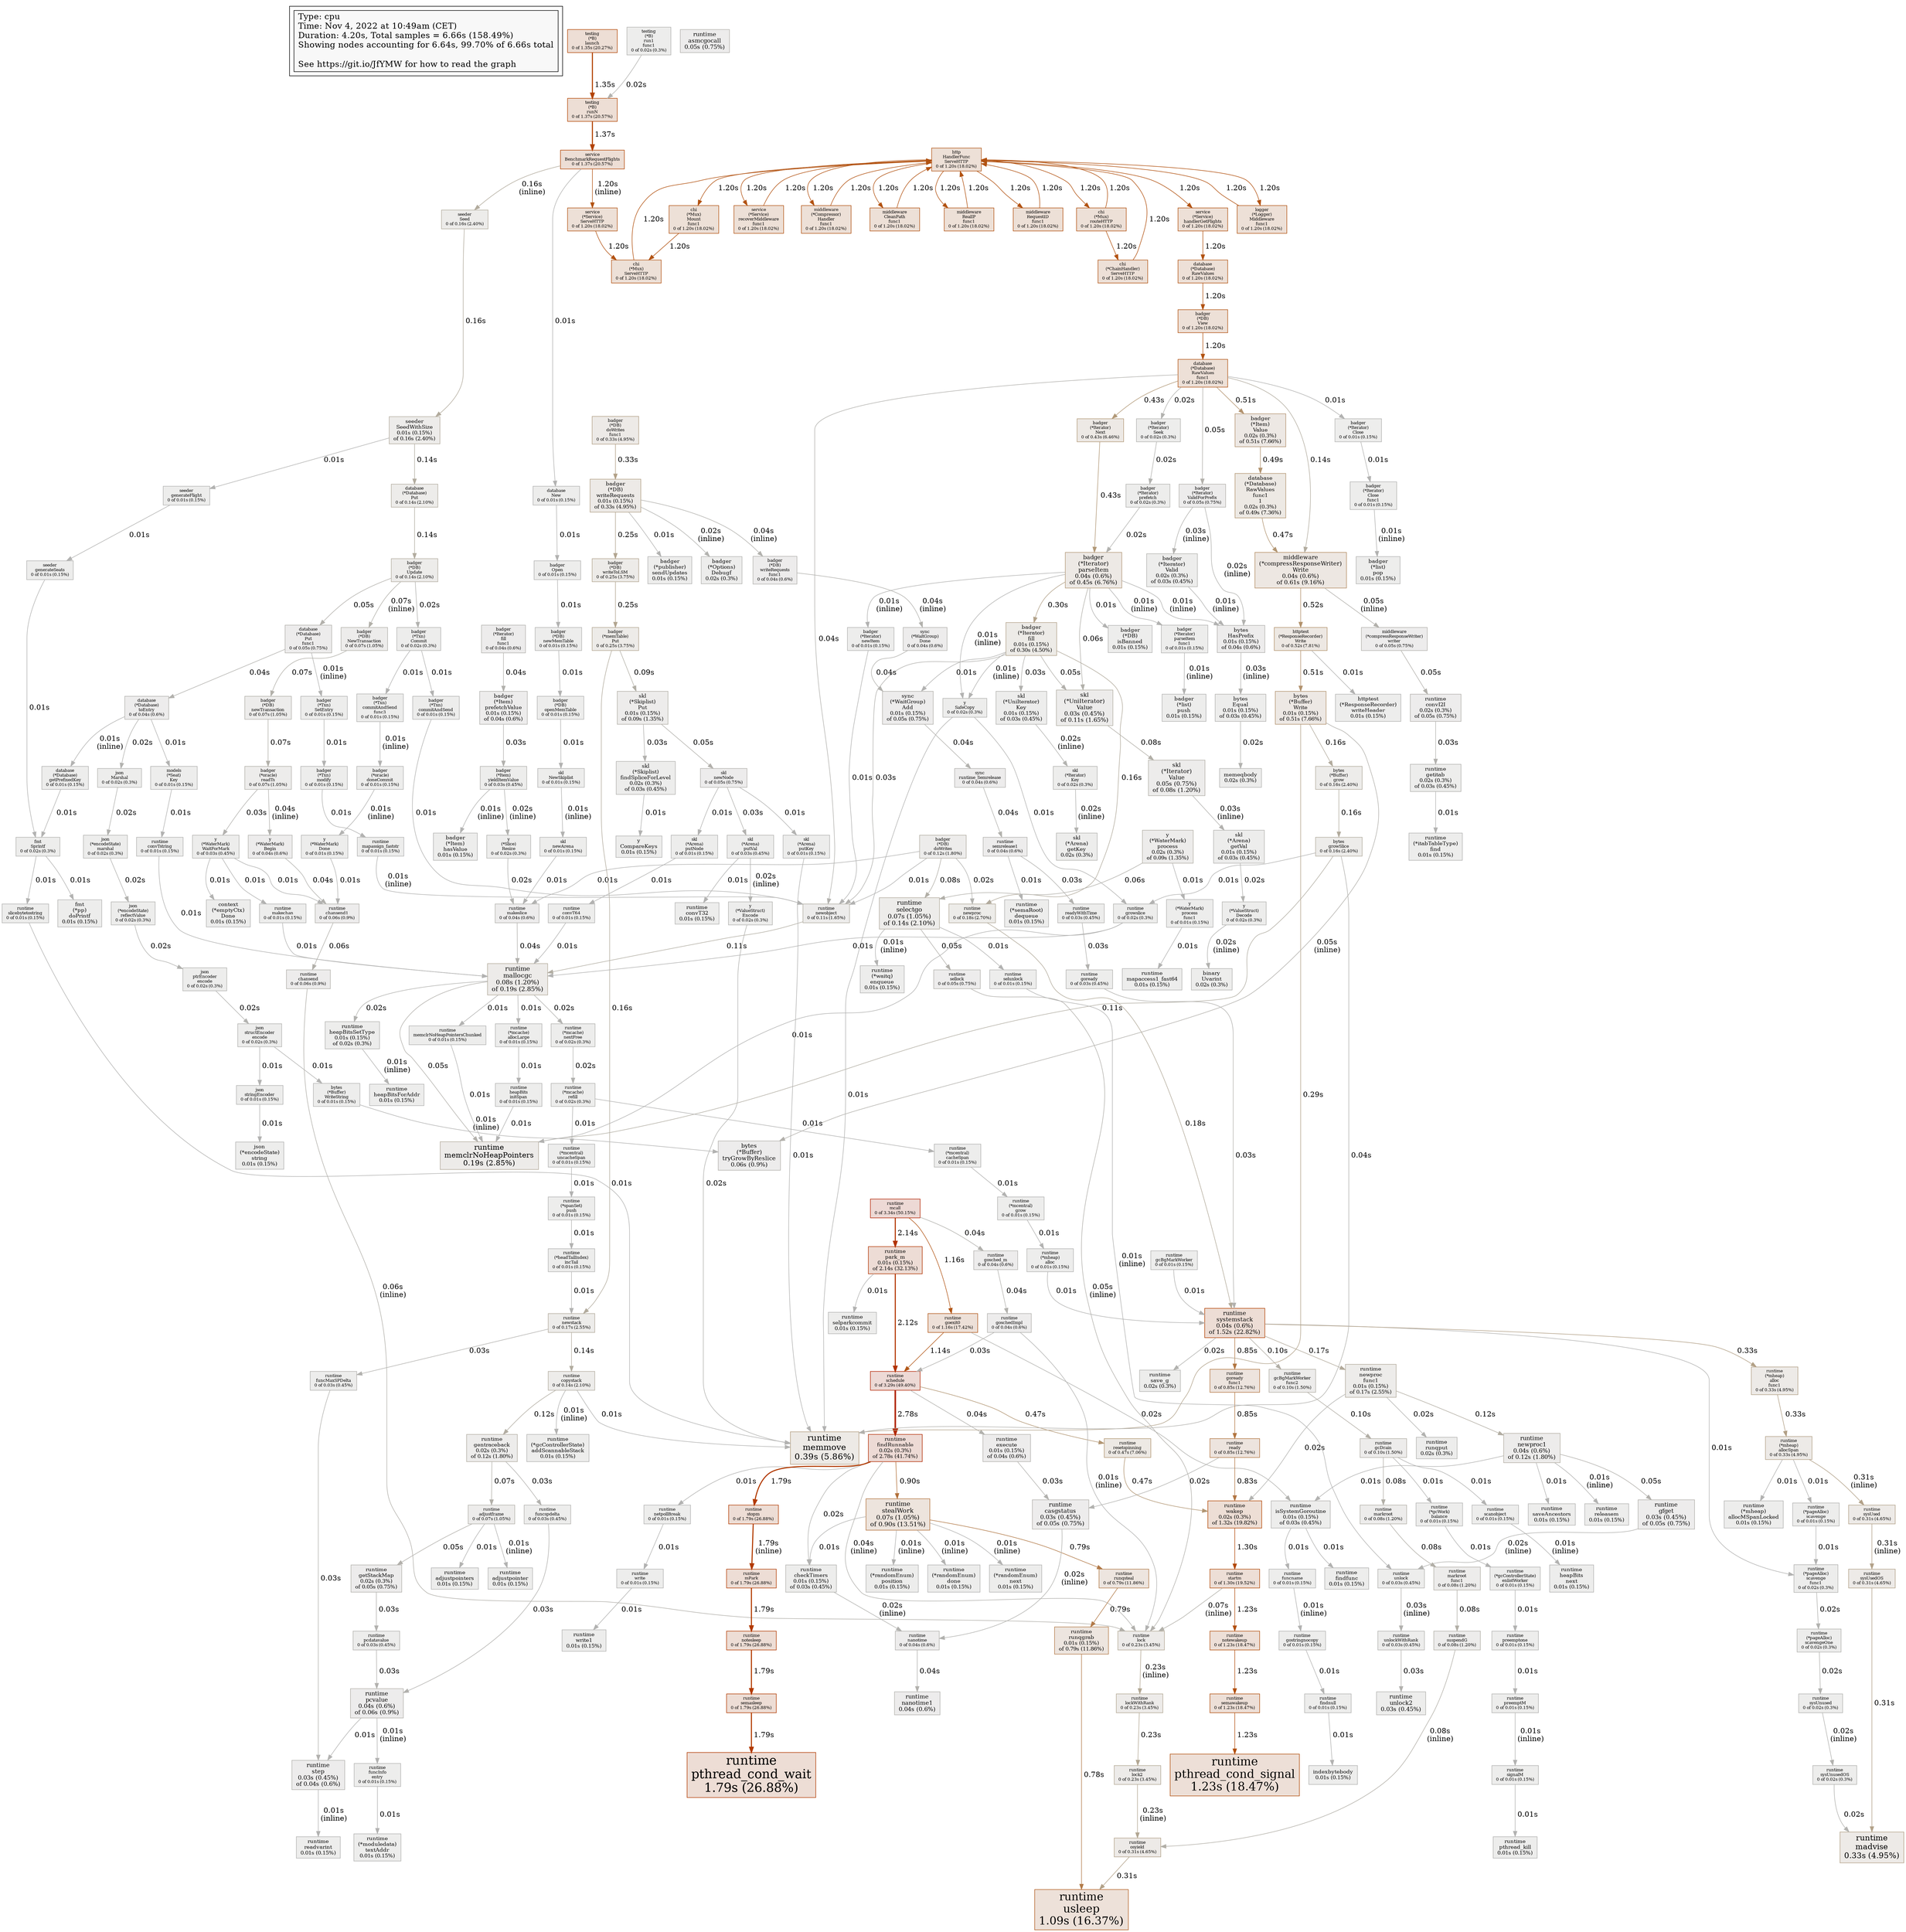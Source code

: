 digraph "unnamed" {
node [style=filled fillcolor="#f8f8f8"]
subgraph cluster_L { "Type: cpu" [shape=box fontsize=16 label="Type: cpu\lTime: Nov 4, 2022 at 10:49am (CET)\lDuration: 4.20s, Total samples = 6.66s (158.49%)\lShowing nodes accounting for 6.64s, 99.70% of 6.66s total\l\lSee https://git.io/JfYMW for how to read the graph\l"] }
N1 [label="http\nHandlerFunc\nServeHTTP\n0 of 1.20s (18.02%)" id="node1" fontsize=8 shape=box tooltip="net/http.HandlerFunc.ServeHTTP (1.20s)" color="#b25211" fillcolor="#ede0d7"]
N2 [label="runtime\nmcall\n0 of 3.34s (50.15%)" id="node2" fontsize=8 shape=box tooltip="runtime.mcall (3.34s)" color="#b22100" fillcolor="#edd9d5"]
N3 [label="runtime\nschedule\n0 of 3.29s (49.40%)" id="node3" fontsize=8 shape=box tooltip="runtime.schedule (3.29s)" color="#b22200" fillcolor="#edd9d5"]
N4 [label="runtime\nsystemstack\n0.04s (0.6%)\nof 1.52s (22.82%)" id="node4" fontsize=11 shape=box tooltip="runtime.systemstack (1.52s)" color="#b23f00" fillcolor="#edddd5"]
N5 [label="runtime\npthread_cond_wait\n1.79s (26.88%)" id="node5" fontsize=24 shape=box tooltip="runtime.pthread_cond_wait (1.79s)" color="#b23a00" fillcolor="#edddd5"]
N6 [label="runtime\nfindRunnable\n0.02s (0.3%)\nof 2.78s (41.74%)" id="node6" fontsize=10 shape=box tooltip="runtime.findRunnable (2.78s)" color="#b22900" fillcolor="#eddad5"]
N7 [label="runtime\nusleep\n1.09s (16.37%)" id="node7" fontsize=21 shape=box tooltip="runtime.usleep (1.09s)" color="#b25d20" fillcolor="#ede1d9"]
N8 [label="runtime\npthread_cond_signal\n1.23s (18.47%)" id="node8" fontsize=22 shape=box tooltip="runtime.pthread_cond_signal (1.23s)" color="#b24f0d" fillcolor="#eddfd7"]
N9 [label="database\n(*Database)\nRawValues\nfunc1\n0 of 1.20s (18.02%)" id="node9" fontsize=8 shape=box tooltip="github.com/christophwitzko/flight-booking-service/pkg/database.(*Database).RawValues.func1 (1.20s)" color="#b25211" fillcolor="#ede0d7"]
N10 [label="runtime\nwakep\n0.02s (0.3%)\nof 1.32s (19.82%)" id="node10" fontsize=10 shape=box tooltip="runtime.wakep (1.32s)" color="#b24501" fillcolor="#edded5"]
N11 [label="testing\n(*B)\nlaunch\n0 of 1.35s (20.27%)" id="node11" fontsize=8 shape=box tooltip="testing.(*B).launch (1.35s)" color="#b24300" fillcolor="#edded5"]
N12 [label="runtime\nmemmove\n0.39s (5.86%)" id="node12" fontsize=16 shape=box tooltip="runtime.memmove (0.39s)" color="#b29c7e" fillcolor="#edeae6"]
N13 [label="chi\n(*Mux)\nServeHTTP\n0 of 1.20s (18.02%)" id="node13" fontsize=8 shape=box tooltip="github.com/go-chi/chi/v5.(*Mux).ServeHTTP (1.20s)" color="#b25211" fillcolor="#ede0d7"]
N14 [label="chi\n(*Mux)\nrouteHTTP\n0 of 1.20s (18.02%)" id="node14" fontsize=8 shape=box tooltip="github.com/go-chi/chi/v5.(*Mux).routeHTTP (1.20s)" color="#b25211" fillcolor="#ede0d7"]
N15 [label="middleware\n(*compressResponseWriter)\nWrite\n0.04s (0.6%)\nof 0.61s (9.16%)" id="node15" fontsize=11 shape=box tooltip="github.com/go-chi/chi/v5/middleware.(*compressResponseWriter).Write (0.61s)" color="#b28a60" fillcolor="#ede7e2"]
N16 [label="badger\n(*Iterator)\nparseItem\n0.04s (0.6%)\nof 0.45s (6.76%)" id="node16" fontsize=11 shape=box tooltip="github.com/dgraph-io/badger/v3.(*Iterator).parseItem (0.45s)" color="#b29776" fillcolor="#ede9e5"]
N17 [label="runtime\nmallocgc\n0.08s (1.20%)\nof 0.19s (2.85%)" id="node17" fontsize=12 shape=box tooltip="runtime.mallocgc (0.19s)" color="#b2a999" fillcolor="#edebe9"]
N18 [label="service\nBenchmarkRequestFlights\n0 of 1.37s (20.57%)" id="node18" fontsize=8 shape=box tooltip="github.com/christophwitzko/flight-booking-service/pkg/service.BenchmarkRequestFlights (1.37s)" color="#b24300" fillcolor="#edded5"]
N19 [label="runtime\nmadvise\n0.33s (4.95%)" id="node19" fontsize=15 shape=box tooltip="runtime.madvise (0.33s)" color="#b2a086" fillcolor="#edeae7"]
N20 [label="bytes\n(*Buffer)\nWrite\n0.01s (0.15%)\nof 0.51s (7.66%)" id="node20" fontsize=10 shape=box tooltip="bytes.(*Buffer).Write (0.51s)" color="#b2926e" fillcolor="#ede8e4"]
N21 [label="runtime\nstealWork\n0.07s (1.05%)\nof 0.90s (13.51%)" id="node21" fontsize=12 shape=box tooltip="runtime.stealWork (0.90s)" color="#b27039" fillcolor="#ede4dd"]
N22 [label="runtime\nmemclrNoHeapPointers\n0.19s (2.85%)" id="node22" fontsize=14 shape=box tooltip="runtime.memclrNoHeapPointers (0.19s)" color="#b2a999" fillcolor="#edebe9"]
N23 [label="badger\n(*Iterator)\nfill\n0.01s (0.15%)\nof 0.30s (4.50%)" id="node23" fontsize=10 shape=box tooltip="github.com/dgraph-io/badger/v3.(*Iterator).fill (0.30s)" color="#b2a28a" fillcolor="#edebe7"]
N24 [label="runtime\nlock\n0 of 0.23s (3.45%)" id="node24" fontsize=8 shape=box tooltip="runtime.lock (0.23s)" color="#b2a793" fillcolor="#edebe9"]
N25 [label="runtime\nselectgo\n0.07s (1.05%)\nof 0.14s (2.10%)" id="node25" fontsize=12 shape=box tooltip="runtime.selectgo (0.14s)" color="#b2ac9f" fillcolor="#edecea"]
N26 [label="badger\n(*DB)\nwriteRequests\n0.01s (0.15%)\nof 0.33s (4.95%)" id="node26" fontsize=10 shape=box tooltip="github.com/dgraph-io/badger/v3.(*DB).writeRequests (0.33s)" color="#b2a086" fillcolor="#edeae7"]
N27 [label="runtime\nstartm\n0 of 1.30s (19.52%)" id="node27" fontsize=8 shape=box tooltip="runtime.startm (1.30s)" color="#b24704" fillcolor="#edded6"]
N28 [label="badger\n(*DB)\ndoWrites\nfunc1\n0 of 0.33s (4.95%)" id="node28" fontsize=8 shape=box tooltip="github.com/dgraph-io/badger/v3.(*DB).doWrites.func1 (0.33s)" color="#b2a086" fillcolor="#edeae7"]
N29 [label="badger\n(*DB)\ndoWrites\n0 of 0.12s (1.80%)" id="node29" fontsize=8 shape=box tooltip="github.com/dgraph-io/badger/v3.(*DB).doWrites (0.12s)" color="#b2ada2" fillcolor="#edeceb"]
N30 [label="runtime\nnewproc1\n0.04s (0.6%)\nof 0.12s (1.80%)" id="node30" fontsize=11 shape=box tooltip="runtime.newproc1 (0.12s)" color="#b2ada2" fillcolor="#edeceb"]
N31 [label="runtime\nosyield\n0 of 0.31s (4.65%)" id="node31" fontsize=8 shape=box tooltip="runtime.osyield (0.31s)" color="#b2a188" fillcolor="#edeae7"]
N32 [label="runtime\nnewobject\n0 of 0.11s (1.65%)" id="node32" fontsize=8 shape=box tooltip="runtime.newobject (0.11s)" color="#b2aea3" fillcolor="#edeceb"]
N33 [label="badger\n(*memTable)\nPut\n0 of 0.25s (3.75%)" id="node33" fontsize=8 shape=box tooltip="github.com/dgraph-io/badger/v3.(*memTable).Put (0.25s)" color="#b2a590" fillcolor="#edebe8"]
N34 [label="runtime\nnewproc\nfunc1\n0.01s (0.15%)\nof 0.17s (2.55%)" id="node34" fontsize=10 shape=box tooltip="runtime.newproc.func1 (0.17s)" color="#b2aa9b" fillcolor="#edecea"]
N35 [label="skl\n(*UniIterator)\nValue\n0.03s (0.45%)\nof 0.11s (1.65%)" id="node35" fontsize=11 shape=box tooltip="github.com/dgraph-io/badger/v3/skl.(*UniIterator).Value (0.11s)" color="#b2aea3" fillcolor="#edeceb"]
N36 [label="y\n(*WaterMark)\nprocess\n0.02s (0.3%)\nof 0.09s (1.35%)" id="node36" fontsize=10 shape=box tooltip="github.com/dgraph-io/badger/v3/y.(*WaterMark).process (0.09s)" color="#b2afa6" fillcolor="#edeceb"]
N37 [label="badger\n(*DB)\nUpdate\n0 of 0.14s (2.10%)" id="node37" fontsize=8 shape=box tooltip="github.com/dgraph-io/badger/v3.(*DB).Update (0.14s)" color="#b2ac9f" fillcolor="#edecea"]
N38 [label="runtime\npark_m\n0.01s (0.15%)\nof 2.14s (32.13%)" id="node38" fontsize=10 shape=box tooltip="runtime.park_m (2.14s)" color="#b23300" fillcolor="#eddcd5"]
N39 [label="runtime\ngentraceback\n0.02s (0.3%)\nof 0.12s (1.80%)" id="node39" fontsize=10 shape=box tooltip="runtime.gentraceback (0.12s)" color="#b2ada2" fillcolor="#edeceb"]
N40 [label="bytes\ngrowSlice\n0 of 0.16s (2.40%)" id="node40" fontsize=8 shape=box tooltip="bytes.growSlice (0.16s)" color="#b2ab9d" fillcolor="#edecea"]
N41 [label="runtime\npcvalue\n0.04s (0.6%)\nof 0.06s (0.9%)" id="node41" fontsize=11 shape=box tooltip="runtime.pcvalue (0.06s)" color="#b2b0aa" fillcolor="#edecec"]
N42 [label="runtime\nnewstack\n0 of 0.17s (2.55%)" id="node42" fontsize=8 shape=box tooltip="runtime.newstack (0.17s)" color="#b2aa9b" fillcolor="#edecea"]
N43 [label="bytes\n(*Buffer)\ntryGrowByReslice\n0.06s (0.9%)" id="node43" fontsize=11 shape=box tooltip="bytes.(*Buffer).tryGrowByReslice (0.06s)" color="#b2b0aa" fillcolor="#edecec"]
N44 [label="testing\n(*B)\nrunN\n0 of 1.37s (20.57%)" id="node44" fontsize=8 shape=box tooltip="testing.(*B).runN (1.37s)" color="#b24300" fillcolor="#edded5"]
N45 [label="runtime\nasmcgocall\n0.05s (0.75%)" id="node45" fontsize=11 shape=box tooltip="runtime.asmcgocall (0.05s)" color="#b2b0ab" fillcolor="#edecec"]
N46 [label="runtime\ngoexit0\n0 of 1.16s (17.42%)" id="node46" fontsize=8 shape=box tooltip="runtime.goexit0 (1.16s)" color="#b25617" fillcolor="#ede0d8"]
N47 [label="badger\n(*Item)\nValue\n0.02s (0.3%)\nof 0.51s (7.66%)" id="node47" fontsize=10 shape=box tooltip="github.com/dgraph-io/badger/v3.(*Item).Value (0.51s)" color="#b2926e" fillcolor="#ede8e4"]
N48 [label="database\n(*Database)\nRawValues\nfunc1\n1\n0.02s (0.3%)\nof 0.49s (7.36%)" id="node48" fontsize=10 shape=box tooltip="github.com/christophwitzko/flight-booking-service/pkg/database.(*Database).RawValues.func1.1 (0.49s)" color="#b29470" fillcolor="#ede9e4"]
N49 [label="runtime\nready\n0 of 0.85s (12.76%)" id="node49" fontsize=8 shape=box tooltip="runtime.ready (0.85s)" color="#b27540" fillcolor="#ede4de"]
N50 [label="skl\n(*Skiplist)\nPut\n0.01s (0.15%)\nof 0.09s (1.35%)" id="node50" fontsize=10 shape=box tooltip="github.com/dgraph-io/badger/v3/skl.(*Skiplist).Put (0.09s)" color="#b2afa6" fillcolor="#edeceb"]
N51 [label="runtime\n(*mheap)\nallocSpan\n0 of 0.33s (4.95%)" id="node51" fontsize=8 shape=box tooltip="runtime.(*mheap).allocSpan (0.33s)" color="#b2a086" fillcolor="#edeae7"]
N52 [label="runtime\ncasgstatus\n0.03s (0.45%)\nof 0.05s (0.75%)" id="node52" fontsize=11 shape=box tooltip="runtime.casgstatus (0.05s)" color="#b2b0ab" fillcolor="#edecec"]
N53 [label="skl\n(*Iterator)\nValue\n0.05s (0.75%)\nof 0.08s (1.20%)" id="node53" fontsize=11 shape=box tooltip="github.com/dgraph-io/badger/v3/skl.(*Iterator).Value (0.08s)" color="#b2afa7" fillcolor="#edeceb"]
N54 [label="seeder\nSeedWithSize\n0.01s (0.15%)\nof 0.16s (2.40%)" id="node54" fontsize=10 shape=box tooltip="github.com/christophwitzko/flight-booking-service/pkg/database/seeder.SeedWithSize (0.16s)" color="#b2ab9d" fillcolor="#edecea"]
N55 [label="runtime\ncopystack\n0 of 0.14s (2.10%)" id="node55" fontsize=8 shape=box tooltip="runtime.copystack (0.14s)" color="#b2ac9f" fillcolor="#edecea"]
N56 [label="bytes\nHasPrefix\n0.01s (0.15%)\nof 0.04s (0.6%)" id="node56" fontsize=10 shape=box tooltip="bytes.HasPrefix (0.04s)" color="#b2b1ad" fillcolor="#edecec"]
N57 [label="runtime\nstep\n0.03s (0.45%)\nof 0.04s (0.6%)" id="node57" fontsize=11 shape=box tooltip="runtime.step (0.04s)" color="#b2b1ad" fillcolor="#edecec"]
N58 [label="runtime\ngcDrain\n0 of 0.10s (1.50%)" id="node58" fontsize=8 shape=box tooltip="runtime.gcDrain (0.10s)" color="#b2aea5" fillcolor="#edeceb"]
N59 [label="runtime\nnewproc\n0 of 0.18s (2.70%)" id="node59" fontsize=8 shape=box tooltip="runtime.newproc (0.18s)" color="#b2aa9a" fillcolor="#edece9"]
N60 [label="runtime\nrunqgrab\n0.01s (0.15%)\nof 0.79s (11.86%)" id="node60" fontsize=10 shape=box tooltip="runtime.runqgrab (0.79s)" color="#b27a48" fillcolor="#ede5df"]
N61 [label="runtime\nisSystemGoroutine\n0.01s (0.15%)\nof 0.03s (0.45%)" id="node61" fontsize=10 shape=box tooltip="runtime.isSystemGoroutine (0.03s)" color="#b2b1ae" fillcolor="#ededec"]
N62 [label="sync\n(*WaitGroup)\nAdd\n0.01s (0.15%)\nof 0.05s (0.75%)" id="node62" fontsize=10 shape=box tooltip="sync.(*WaitGroup).Add (0.05s)" color="#b2b0ab" fillcolor="#edecec"]
N63 [label="runtime\nadjustframe\n0 of 0.07s (1.05%)" id="node63" fontsize=8 shape=box tooltip="runtime.adjustframe (0.07s)" color="#b2b0a9" fillcolor="#edeceb"]
N64 [label="runtime\nnanotime1\n0.04s (0.6%)" id="node64" fontsize=11 shape=box tooltip="runtime.nanotime1 (0.04s)" color="#b2b1ad" fillcolor="#edecec"]
N65 [label="runtime\ngfget\n0.03s (0.45%)\nof 0.05s (0.75%)" id="node65" fontsize=11 shape=box tooltip="runtime.gfget (0.05s)" color="#b2b0ab" fillcolor="#edecec"]
N66 [label="runtime\nchansend1\n0 of 0.06s (0.9%)" id="node66" fontsize=8 shape=box tooltip="runtime.chansend1 (0.06s)" color="#b2b0aa" fillcolor="#edecec"]
N67 [label="httptest\n(*ResponseRecorder)\nWrite\n0 of 0.52s (7.81%)" id="node67" fontsize=8 shape=box tooltip="net/http/httptest.(*ResponseRecorder).Write (0.52s)" color="#b2926c" fillcolor="#ede8e3"]
N68 [label="badger\n(*oracle)\nreadTs\n0 of 0.07s (1.05%)" id="node68" fontsize=8 shape=box tooltip="github.com/dgraph-io/badger/v3.(*oracle).readTs (0.07s)" color="#b2b0a9" fillcolor="#edeceb"]
N69 [label="skl\nnewNode\n0 of 0.05s (0.75%)" id="node69" fontsize=8 shape=box tooltip="github.com/dgraph-io/badger/v3/skl.newNode (0.05s)" color="#b2b0ab" fillcolor="#edecec"]
N70 [label="runtime\nconvI2I\n0.02s (0.3%)\nof 0.05s (0.75%)" id="node70" fontsize=10 shape=box tooltip="runtime.convI2I (0.05s)" color="#b2b0ab" fillcolor="#edecec"]
N71 [label="runtime\ngetStackMap\n0.02s (0.3%)\nof 0.05s (0.75%)" id="node71" fontsize=10 shape=box tooltip="runtime.getStackMap (0.05s)" color="#b2b0ab" fillcolor="#edecec"]
N72 [label="runtime\ncheckTimers\n0.01s (0.15%)\nof 0.03s (0.45%)" id="node72" fontsize=10 shape=box tooltip="runtime.checkTimers (0.03s)" color="#b2b1ae" fillcolor="#ededec"]
N73 [label="database\n(*Database)\ntoEntry\n0 of 0.04s (0.6%)" id="node73" fontsize=8 shape=box tooltip="github.com/christophwitzko/flight-booking-service/pkg/database.(*Database).toEntry (0.04s)" color="#b2b1ad" fillcolor="#edecec"]
N74 [label="runtime\nmakeslice\n0 of 0.04s (0.6%)" id="node74" fontsize=8 shape=box tooltip="runtime.makeslice (0.04s)" color="#b2b1ad" fillcolor="#edecec"]
N75 [label="runtime\nunlock2\n0.03s (0.45%)" id="node75" fontsize=11 shape=box tooltip="runtime.unlock2 (0.03s)" color="#b2b1ae" fillcolor="#ededec"]
N76 [label="badger\n(*Iterator)\nValidForPrefix\n0 of 0.05s (0.75%)" id="node76" fontsize=8 shape=box tooltip="github.com/dgraph-io/badger/v3.(*Iterator).ValidForPrefix (0.05s)" color="#b2b0ab" fillcolor="#edecec"]
N77 [label="badger\n(*Iterator)\nValid\n0.02s (0.3%)\nof 0.03s (0.45%)" id="node77" fontsize=10 shape=box tooltip="github.com/dgraph-io/badger/v3.(*Iterator).Valid (0.03s)" color="#b2b1ae" fillcolor="#ededec"]
N78 [label="skl\n(*Skiplist)\nfindSpliceForLevel\n0.02s (0.3%)\nof 0.03s (0.45%)" id="node78" fontsize=10 shape=box tooltip="github.com/dgraph-io/badger/v3/skl.(*Skiplist).findSpliceForLevel (0.03s)" color="#b2b1ae" fillcolor="#ededec"]
N79 [label="y\n(*WaterMark)\nWaitForMark\n0 of 0.03s (0.45%)" id="node79" fontsize=8 shape=box tooltip="github.com/dgraph-io/badger/v3/y.(*WaterMark).WaitForMark (0.03s)" color="#b2b1ae" fillcolor="#ededec"]
N80 [label="runtime\ngetitab\n0.02s (0.3%)\nof 0.03s (0.45%)" id="node80" fontsize=10 shape=box tooltip="runtime.getitab (0.03s)" color="#b2b1ae" fillcolor="#ededec"]
N81 [label="badger\n(*Item)\nprefetchValue\n0.01s (0.15%)\nof 0.04s (0.6%)" id="node81" fontsize=10 shape=box tooltip="github.com/dgraph-io/badger/v3.(*Item).prefetchValue (0.04s)" color="#b2b1ad" fillcolor="#edecec"]
N82 [label="runtime\nexecute\n0.01s (0.15%)\nof 0.04s (0.6%)" id="node82" fontsize=10 shape=box tooltip="runtime.execute (0.04s)" color="#b2b1ad" fillcolor="#edecec"]
N83 [label="binary\nUvarint\n0.02s (0.3%)" id="node83" fontsize=10 shape=box tooltip="encoding/binary.Uvarint (0.02s)" color="#b2b2af" fillcolor="#ededec"]
N84 [label="fmt\nSprintf\n0 of 0.02s (0.3%)" id="node84" fontsize=8 shape=box tooltip="fmt.Sprintf (0.02s)" color="#b2b2af" fillcolor="#ededec"]
N85 [label="badger\n(*Iterator)\nfill\nfunc1\n0 of 0.04s (0.6%)" id="node85" fontsize=8 shape=box tooltip="github.com/dgraph-io/badger/v3.(*Iterator).fill.func1 (0.04s)" color="#b2b1ad" fillcolor="#edecec"]
N86 [label="badger\n(*Options)\nDebugf\n0.02s (0.3%)" id="node86" fontsize=10 shape=box tooltip="github.com/dgraph-io/badger/v3.(*Options).Debugf (0.02s)" color="#b2b2af" fillcolor="#ededec"]
N87 [label="skl\n(*Arena)\ngetKey\n0.02s (0.3%)" id="node87" fontsize=10 shape=box tooltip="github.com/dgraph-io/badger/v3/skl.(*Arena).getKey (0.02s)" color="#b2b2af" fillcolor="#ededec"]
N88 [label="y\nSafeCopy\n0 of 0.02s (0.3%)" id="node88" fontsize=8 shape=box tooltip="github.com/dgraph-io/badger/v3/y.SafeCopy (0.02s)" color="#b2b2af" fillcolor="#ededec"]
N89 [label="memeqbody\n0.02s (0.3%)" id="node89" fontsize=10 shape=box tooltip="memeqbody (0.02s)" color="#b2b2af" fillcolor="#ededec"]
N90 [label="runtime\ngrowslice\n0 of 0.02s (0.3%)" id="node90" fontsize=8 shape=box tooltip="runtime.growslice (0.02s)" color="#b2b2af" fillcolor="#ededec"]
N91 [label="runtime\nnanotime\n0 of 0.04s (0.6%)" id="node91" fontsize=8 shape=box tooltip="runtime.nanotime (0.04s)" color="#b2b1ad" fillcolor="#edecec"]
N92 [label="runtime\nrunqput\n0.02s (0.3%)" id="node92" fontsize=10 shape=box tooltip="runtime.runqput (0.02s)" color="#b2b2af" fillcolor="#ededec"]
N93 [label="runtime\nsave_g\n0.02s (0.3%)" id="node93" fontsize=10 shape=box tooltip="runtime.save_g (0.02s)" color="#b2b2af" fillcolor="#ededec"]
N94 [label="bytes\nEqual\n0.01s (0.15%)\nof 0.03s (0.45%)" id="node94" fontsize=10 shape=box tooltip="bytes.Equal (0.03s)" color="#b2b1ae" fillcolor="#ededec"]
N95 [label="skl\n(*Arena)\ngetVal\n0.01s (0.15%)\nof 0.03s (0.45%)" id="node95" fontsize=10 shape=box tooltip="github.com/dgraph-io/badger/v3/skl.(*Arena).getVal (0.03s)" color="#b2b1ae" fillcolor="#ededec"]
N96 [label="skl\n(*UniIterator)\nKey\n0.01s (0.15%)\nof 0.03s (0.45%)" id="node96" fontsize=10 shape=box tooltip="github.com/dgraph-io/badger/v3/skl.(*UniIterator).Key (0.03s)" color="#b2b1ae" fillcolor="#ededec"]
N97 [label="database\n(*Database)\nPut\nfunc1\n0 of 0.05s (0.75%)" id="node97" fontsize=8 shape=box tooltip="github.com/christophwitzko/flight-booking-service/pkg/database.(*Database).Put.func1 (0.05s)" color="#b2b0ab" fillcolor="#edecec"]
N98 [label="runtime\ngoschedImpl\n0 of 0.04s (0.6%)" id="node98" fontsize=8 shape=box tooltip="runtime.goschedImpl (0.04s)" color="#b2b1ad" fillcolor="#edecec"]
N99 [label="runtime\nsemrelease1\n0 of 0.04s (0.6%)" id="node99" fontsize=8 shape=box tooltip="runtime.semrelease1 (0.04s)" color="#b2b1ad" fillcolor="#edecec"]
N100 [label="runtime\nheapBitsSetType\n0.01s (0.15%)\nof 0.02s (0.3%)" id="node100" fontsize=10 shape=box tooltip="runtime.heapBitsSetType (0.02s)" color="#b2b2af" fillcolor="#ededec"]
N101 [label="badger\n(*Item)\nyieldItemValue\n0 of 0.03s (0.45%)" id="node101" fontsize=8 shape=box tooltip="github.com/dgraph-io/badger/v3.(*Item).yieldItemValue (0.03s)" color="#b2b1ae" fillcolor="#ededec"]
N102 [label="skl\n(*Arena)\nputVal\n0 of 0.03s (0.45%)" id="node102" fontsize=8 shape=box tooltip="github.com/dgraph-io/badger/v3/skl.(*Arena).putVal (0.03s)" color="#b2b1ae" fillcolor="#ededec"]
N103 [label="runtime\nunlock\n0 of 0.03s (0.45%)" id="node103" fontsize=8 shape=box tooltip="runtime.unlock (0.03s)" color="#b2b1ae" fillcolor="#ededec"]
N104 [label="context\n(*emptyCtx)\nDone\n0.01s (0.15%)" id="node104" fontsize=10 shape=box tooltip="context.(*emptyCtx).Done (0.01s)" color="#b2b2b1" fillcolor="#ededec"]
N105 [label="json\n(*encodeState)\nstring\n0.01s (0.15%)" id="node105" fontsize=10 shape=box tooltip="encoding/json.(*encodeState).string (0.01s)" color="#b2b2b1" fillcolor="#ededec"]
N106 [label="json\nstructEncoder\nencode\n0 of 0.02s (0.3%)" id="node106" fontsize=8 shape=box tooltip="encoding/json.structEncoder.encode (0.02s)" color="#b2b2af" fillcolor="#ededec"]
N107 [label="fmt\n(*pp)\ndoPrintf\n0.01s (0.15%)" id="node107" fontsize=10 shape=box tooltip="fmt.(*pp).doPrintf (0.01s)" color="#b2b2b1" fillcolor="#ededec"]
N108 [label="badger\n(*DB)\nisBanned\n0.01s (0.15%)" id="node108" fontsize=10 shape=box tooltip="github.com/dgraph-io/badger/v3.(*DB).isBanned (0.01s)" color="#b2b2b1" fillcolor="#ededec"]
N109 [label="badger\n(*Item)\nhasValue\n0.01s (0.15%)" id="node109" fontsize=10 shape=box tooltip="github.com/dgraph-io/badger/v3.(*Item).hasValue (0.01s)" color="#b2b2b1" fillcolor="#ededec"]
N110 [label="badger\n(*Txn)\nCommit\n0 of 0.02s (0.3%)" id="node110" fontsize=8 shape=box tooltip="github.com/dgraph-io/badger/v3.(*Txn).Commit (0.02s)" color="#b2b2af" fillcolor="#ededec"]
N111 [label="badger\n(*list)\npop\n0.01s (0.15%)" id="node111" fontsize=10 shape=box tooltip="github.com/dgraph-io/badger/v3.(*list).pop (0.01s)" color="#b2b2b1" fillcolor="#ededec"]
N112 [label="badger\n(*list)\npush\n0.01s (0.15%)" id="node112" fontsize=10 shape=box tooltip="github.com/dgraph-io/badger/v3.(*list).push (0.01s)" color="#b2b2b1" fillcolor="#ededec"]
N113 [label="badger\n(*publisher)\nsendUpdates\n0.01s (0.15%)" id="node113" fontsize=10 shape=box tooltip="github.com/dgraph-io/badger/v3.(*publisher).sendUpdates (0.01s)" color="#b2b2b1" fillcolor="#ededec"]
N114 [label="y\nCompareKeys\n0.01s (0.15%)" id="node114" fontsize=10 shape=box tooltip="github.com/dgraph-io/badger/v3/y.CompareKeys (0.01s)" color="#b2b2b1" fillcolor="#ededec"]
N115 [label="indexbytebody\n0.01s (0.15%)" id="node115" fontsize=10 shape=box tooltip="indexbytebody (0.01s)" color="#b2b2b1" fillcolor="#ededec"]
N116 [label="httptest\n(*ResponseRecorder)\nwriteHeader\n0.01s (0.15%)" id="node116" fontsize=10 shape=box tooltip="net/http/httptest.(*ResponseRecorder).writeHeader (0.01s)" color="#b2b2b1" fillcolor="#ededec"]
N117 [label="runtime\n(*gcControllerState)\naddScannableStack\n0.01s (0.15%)" id="node117" fontsize=10 shape=box tooltip="runtime.(*gcControllerState).addScannableStack (0.01s)" color="#b2b2b1" fillcolor="#ededec"]
N118 [label="runtime\n(*itabTableType)\nfind\n0.01s (0.15%)" id="node118" fontsize=10 shape=box tooltip="runtime.(*itabTableType).find (0.01s)" color="#b2b2b1" fillcolor="#ededec"]
N119 [label="runtime\n(*mcache)\nrefill\n0 of 0.02s (0.3%)" id="node119" fontsize=8 shape=box tooltip="runtime.(*mcache).refill (0.02s)" color="#b2b2af" fillcolor="#ededec"]
N120 [label="runtime\n(*mheap)\nallocMSpanLocked\n0.01s (0.15%)" id="node120" fontsize=10 shape=box tooltip="runtime.(*mheap).allocMSpanLocked (0.01s)" color="#b2b2b1" fillcolor="#ededec"]
N121 [label="runtime\n(*moduledata)\ntextAddr\n0.01s (0.15%)" id="node121" fontsize=10 shape=box tooltip="runtime.(*moduledata).textAddr (0.01s)" color="#b2b2b1" fillcolor="#ededec"]
N122 [label="runtime\n(*pageAlloc)\nscavenge\nfunc1\n0 of 0.02s (0.3%)" id="node122" fontsize=8 shape=box tooltip="runtime.(*pageAlloc).scavenge.func1 (0.02s)" color="#b2b2af" fillcolor="#ededec"]
N123 [label="runtime\n(*randomEnum)\ndone\n0.01s (0.15%)" id="node123" fontsize=10 shape=box tooltip="runtime.(*randomEnum).done (0.01s)" color="#b2b2b1" fillcolor="#ededec"]
N124 [label="runtime\n(*randomEnum)\nnext\n0.01s (0.15%)" id="node124" fontsize=10 shape=box tooltip="runtime.(*randomEnum).next (0.01s)" color="#b2b2b1" fillcolor="#ededec"]
N125 [label="runtime\n(*randomEnum)\nposition\n0.01s (0.15%)" id="node125" fontsize=10 shape=box tooltip="runtime.(*randomEnum).position (0.01s)" color="#b2b2b1" fillcolor="#ededec"]
N126 [label="runtime\n(*semaRoot)\ndequeue\n0.01s (0.15%)" id="node126" fontsize=10 shape=box tooltip="runtime.(*semaRoot).dequeue (0.01s)" color="#b2b2b1" fillcolor="#ededec"]
N127 [label="runtime\n(*waitq)\nenqueue\n0.01s (0.15%)" id="node127" fontsize=10 shape=box tooltip="runtime.(*waitq).enqueue (0.01s)" color="#b2b2b1" fillcolor="#ededec"]
N128 [label="runtime\nadjustpointer\n0.01s (0.15%)" id="node128" fontsize=10 shape=box tooltip="runtime.adjustpointer (0.01s)" color="#b2b2b1" fillcolor="#ededec"]
N129 [label="runtime\nadjustpointers\n0.01s (0.15%)" id="node129" fontsize=10 shape=box tooltip="runtime.adjustpointers (0.01s)" color="#b2b2b1" fillcolor="#ededec"]
N130 [label="runtime\nconvT32\n0.01s (0.15%)" id="node130" fontsize=10 shape=box tooltip="runtime.convT32 (0.01s)" color="#b2b2b1" fillcolor="#ededec"]
N131 [label="runtime\nfindfunc\n0.01s (0.15%)" id="node131" fontsize=10 shape=box tooltip="runtime.findfunc (0.01s)" color="#b2b2b1" fillcolor="#ededec"]
N132 [label="runtime\nheapBits\nnext\n0.01s (0.15%)" id="node132" fontsize=10 shape=box tooltip="runtime.heapBits.next (0.01s)" color="#b2b2b1" fillcolor="#ededec"]
N133 [label="runtime\nheapBitsForAddr\n0.01s (0.15%)" id="node133" fontsize=10 shape=box tooltip="runtime.heapBitsForAddr (0.01s)" color="#b2b2b1" fillcolor="#ededec"]
N134 [label="runtime\nmapaccess1_fast64\n0.01s (0.15%)" id="node134" fontsize=10 shape=box tooltip="runtime.mapaccess1_fast64 (0.01s)" color="#b2b2b1" fillcolor="#ededec"]
N135 [label="runtime\npthread_kill\n0.01s (0.15%)" id="node135" fontsize=10 shape=box tooltip="runtime.pthread_kill (0.01s)" color="#b2b2b1" fillcolor="#ededec"]
N136 [label="runtime\nreadvarint\n0.01s (0.15%)" id="node136" fontsize=10 shape=box tooltip="runtime.readvarint (0.01s)" color="#b2b2b1" fillcolor="#ededec"]
N137 [label="runtime\nreleasem\n0.01s (0.15%)" id="node137" fontsize=10 shape=box tooltip="runtime.releasem (0.01s)" color="#b2b2b1" fillcolor="#ededec"]
N138 [label="runtime\nsaveAncestors\n0.01s (0.15%)" id="node138" fontsize=10 shape=box tooltip="runtime.saveAncestors (0.01s)" color="#b2b2b1" fillcolor="#ededec"]
N139 [label="runtime\nselparkcommit\n0.01s (0.15%)" id="node139" fontsize=10 shape=box tooltip="runtime.selparkcommit (0.01s)" color="#b2b2b1" fillcolor="#ededec"]
N140 [label="runtime\nwrite1\n0.01s (0.15%)" id="node140" fontsize=10 shape=box tooltip="runtime.write1 (0.01s)" color="#b2b2b1" fillcolor="#ededec"]
N141 [label="testing\n(*B)\nrun1\nfunc1\n0 of 0.02s (0.3%)" id="node141" fontsize=8 shape=box tooltip="testing.(*B).run1.func1 (0.02s)" color="#b2b2af" fillcolor="#ededec"]
N142 [label="runtime\ngcBgMarkWorker\n0 of 0.01s (0.15%)" id="node142" fontsize=8 shape=box tooltip="runtime.gcBgMarkWorker (0.01s)" color="#b2b2b1" fillcolor="#ededec"]
N143 [label="bytes\n(*Buffer)\nWriteString\n0 of 0.01s (0.15%)" id="node143" fontsize=8 shape=box tooltip="bytes.(*Buffer).WriteString (0.01s)" color="#b2b2b1" fillcolor="#ededec"]
N144 [label="bytes\n(*Buffer)\ngrow\n0 of 0.16s (2.40%)" id="node144" fontsize=8 shape=box tooltip="bytes.(*Buffer).grow (0.16s)" color="#b2ab9d" fillcolor="#edecea"]
N145 [label="json\n(*encodeState)\nmarshal\n0 of 0.02s (0.3%)" id="node145" fontsize=8 shape=box tooltip="encoding/json.(*encodeState).marshal (0.02s)" color="#b2b2af" fillcolor="#ededec"]
N146 [label="json\n(*encodeState)\nreflectValue\n0 of 0.02s (0.3%)" id="node146" fontsize=8 shape=box tooltip="encoding/json.(*encodeState).reflectValue (0.02s)" color="#b2b2af" fillcolor="#ededec"]
N147 [label="json\nMarshal\n0 of 0.02s (0.3%)" id="node147" fontsize=8 shape=box tooltip="encoding/json.Marshal (0.02s)" color="#b2b2af" fillcolor="#ededec"]
N148 [label="json\nptrEncoder\nencode\n0 of 0.02s (0.3%)" id="node148" fontsize=8 shape=box tooltip="encoding/json.ptrEncoder.encode (0.02s)" color="#b2b2af" fillcolor="#ededec"]
N149 [label="json\nstringEncoder\n0 of 0.01s (0.15%)" id="node149" fontsize=8 shape=box tooltip="encoding/json.stringEncoder (0.01s)" color="#b2b2b1" fillcolor="#ededec"]
N150 [label="database\n(*Database)\nPut\n0 of 0.14s (2.10%)" id="node150" fontsize=8 shape=box tooltip="github.com/christophwitzko/flight-booking-service/pkg/database.(*Database).Put (0.14s)" color="#b2ac9f" fillcolor="#edecea"]
N151 [label="database\n(*Database)\nRawValues\n0 of 1.20s (18.02%)" id="node151" fontsize=8 shape=box tooltip="github.com/christophwitzko/flight-booking-service/pkg/database.(*Database).RawValues (1.20s)" color="#b25211" fillcolor="#ede0d7"]
N152 [label="database\n(*Database)\ngetPrefixedKey\n0 of 0.01s (0.15%)" id="node152" fontsize=8 shape=box tooltip="github.com/christophwitzko/flight-booking-service/pkg/database.(*Database).getPrefixedKey (0.01s)" color="#b2b2b1" fillcolor="#ededec"]
N153 [label="database\nNew\n0 of 0.01s (0.15%)" id="node153" fontsize=8 shape=box tooltip="github.com/christophwitzko/flight-booking-service/pkg/database.New (0.01s)" color="#b2b2b1" fillcolor="#ededec"]
N154 [label="models\n(*Seat)\nKey\n0 of 0.01s (0.15%)" id="node154" fontsize=8 shape=box tooltip="github.com/christophwitzko/flight-booking-service/pkg/database/models.(*Seat).Key (0.01s)" color="#b2b2b1" fillcolor="#ededec"]
N155 [label="seeder\nSeed\n0 of 0.16s (2.40%)" id="node155" fontsize=8 shape=box tooltip="github.com/christophwitzko/flight-booking-service/pkg/database/seeder.Seed (0.16s)" color="#b2ab9d" fillcolor="#edecea"]
N156 [label="seeder\ngenerateFlight\n0 of 0.01s (0.15%)" id="node156" fontsize=8 shape=box tooltip="github.com/christophwitzko/flight-booking-service/pkg/database/seeder.generateFlight (0.01s)" color="#b2b2b1" fillcolor="#ededec"]
N157 [label="seeder\ngenerateSeats\n0 of 0.01s (0.15%)" id="node157" fontsize=8 shape=box tooltip="github.com/christophwitzko/flight-booking-service/pkg/database/seeder.generateSeats (0.01s)" color="#b2b2b1" fillcolor="#ededec"]
N158 [label="logger\n(*Logger)\nMiddleware\nfunc1\n0 of 1.20s (18.02%)" id="node158" fontsize=8 shape=box tooltip="github.com/christophwitzko/flight-booking-service/pkg/logger.(*Logger).Middleware.func1 (1.20s)" color="#b25211" fillcolor="#ede0d7"]
N159 [label="service\n(*Service)\nServeHTTP\n0 of 1.20s (18.02%)" id="node159" fontsize=8 shape=box tooltip="github.com/christophwitzko/flight-booking-service/pkg/service.(*Service).ServeHTTP (1.20s)" color="#b25211" fillcolor="#ede0d7"]
N160 [label="service\n(*Service)\nhandlerGetFlights\n0 of 1.20s (18.02%)" id="node160" fontsize=8 shape=box tooltip="github.com/christophwitzko/flight-booking-service/pkg/service.(*Service).handlerGetFlights (1.20s)" color="#b25211" fillcolor="#ede0d7"]
N161 [label="service\n(*Service)\nrecoverMiddleware\nfunc1\n0 of 1.20s (18.02%)" id="node161" fontsize=8 shape=box tooltip="github.com/christophwitzko/flight-booking-service/pkg/service.(*Service).recoverMiddleware.func1 (1.20s)" color="#b25211" fillcolor="#ede0d7"]
N162 [label="badger\n(*DB)\nNewTransaction\n0 of 0.07s (1.05%)" id="node162" fontsize=8 shape=box tooltip="github.com/dgraph-io/badger/v3.(*DB).NewTransaction (0.07s)" color="#b2b0a9" fillcolor="#edeceb"]
N163 [label="badger\n(*DB)\nView\n0 of 1.20s (18.02%)" id="node163" fontsize=8 shape=box tooltip="github.com/dgraph-io/badger/v3.(*DB).View (1.20s)" color="#b25211" fillcolor="#ede0d7"]
N164 [label="badger\n(*DB)\nnewMemTable\n0 of 0.01s (0.15%)" id="node164" fontsize=8 shape=box tooltip="github.com/dgraph-io/badger/v3.(*DB).newMemTable (0.01s)" color="#b2b2b1" fillcolor="#ededec"]
N165 [label="badger\n(*DB)\nnewTransaction\n0 of 0.07s (1.05%)" id="node165" fontsize=8 shape=box tooltip="github.com/dgraph-io/badger/v3.(*DB).newTransaction (0.07s)" color="#b2b0a9" fillcolor="#edeceb"]
N166 [label="badger\n(*DB)\nopenMemTable\n0 of 0.01s (0.15%)" id="node166" fontsize=8 shape=box tooltip="github.com/dgraph-io/badger/v3.(*DB).openMemTable (0.01s)" color="#b2b2b1" fillcolor="#ededec"]
N167 [label="badger\n(*DB)\nwriteRequests\nfunc1\n0 of 0.04s (0.6%)" id="node167" fontsize=8 shape=box tooltip="github.com/dgraph-io/badger/v3.(*DB).writeRequests.func1 (0.04s)" color="#b2b1ad" fillcolor="#edecec"]
N168 [label="badger\n(*DB)\nwriteToLSM\n0 of 0.25s (3.75%)" id="node168" fontsize=8 shape=box tooltip="github.com/dgraph-io/badger/v3.(*DB).writeToLSM (0.25s)" color="#b2a590" fillcolor="#edebe8"]
N169 [label="badger\n(*Iterator)\nClose\n0 of 0.01s (0.15%)" id="node169" fontsize=8 shape=box tooltip="github.com/dgraph-io/badger/v3.(*Iterator).Close (0.01s)" color="#b2b2b1" fillcolor="#ededec"]
N170 [label="badger\n(*Iterator)\nClose\nfunc1\n0 of 0.01s (0.15%)" id="node170" fontsize=8 shape=box tooltip="github.com/dgraph-io/badger/v3.(*Iterator).Close.func1 (0.01s)" color="#b2b2b1" fillcolor="#ededec"]
N171 [label="badger\n(*Iterator)\nNext\n0 of 0.43s (6.46%)" id="node171" fontsize=8 shape=box tooltip="github.com/dgraph-io/badger/v3.(*Iterator).Next (0.43s)" color="#b29978" fillcolor="#ede9e5"]
N172 [label="badger\n(*Iterator)\nSeek\n0 of 0.02s (0.3%)" id="node172" fontsize=8 shape=box tooltip="github.com/dgraph-io/badger/v3.(*Iterator).Seek (0.02s)" color="#b2b2af" fillcolor="#ededec"]
N173 [label="badger\n(*Iterator)\nnewItem\n0 of 0.01s (0.15%)" id="node173" fontsize=8 shape=box tooltip="github.com/dgraph-io/badger/v3.(*Iterator).newItem (0.01s)" color="#b2b2b1" fillcolor="#ededec"]
N174 [label="badger\n(*Iterator)\nparseItem\nfunc1\n0 of 0.01s (0.15%)" id="node174" fontsize=8 shape=box tooltip="github.com/dgraph-io/badger/v3.(*Iterator).parseItem.func1 (0.01s)" color="#b2b2b1" fillcolor="#ededec"]
N175 [label="badger\n(*Iterator)\nprefetch\n0 of 0.02s (0.3%)" id="node175" fontsize=8 shape=box tooltip="github.com/dgraph-io/badger/v3.(*Iterator).prefetch (0.02s)" color="#b2b2af" fillcolor="#ededec"]
N176 [label="badger\n(*Txn)\nSetEntry\n0 of 0.01s (0.15%)" id="node176" fontsize=8 shape=box tooltip="github.com/dgraph-io/badger/v3.(*Txn).SetEntry (0.01s)" color="#b2b2b1" fillcolor="#ededec"]
N177 [label="badger\n(*Txn)\ncommitAndSend\n0 of 0.01s (0.15%)" id="node177" fontsize=8 shape=box tooltip="github.com/dgraph-io/badger/v3.(*Txn).commitAndSend (0.01s)" color="#b2b2b1" fillcolor="#ededec"]
N178 [label="badger\n(*Txn)\ncommitAndSend\nfunc3\n0 of 0.01s (0.15%)" id="node178" fontsize=8 shape=box tooltip="github.com/dgraph-io/badger/v3.(*Txn).commitAndSend.func3 (0.01s)" color="#b2b2b1" fillcolor="#ededec"]
N179 [label="badger\n(*Txn)\nmodify\n0 of 0.01s (0.15%)" id="node179" fontsize=8 shape=box tooltip="github.com/dgraph-io/badger/v3.(*Txn).modify (0.01s)" color="#b2b2b1" fillcolor="#ededec"]
N180 [label="badger\n(*oracle)\ndoneCommit\n0 of 0.01s (0.15%)" id="node180" fontsize=8 shape=box tooltip="github.com/dgraph-io/badger/v3.(*oracle).doneCommit (0.01s)" color="#b2b2b1" fillcolor="#ededec"]
N181 [label="badger\nOpen\n0 of 0.01s (0.15%)" id="node181" fontsize=8 shape=box tooltip="github.com/dgraph-io/badger/v3.Open (0.01s)" color="#b2b2b1" fillcolor="#ededec"]
N182 [label="skl\n(*Arena)\nputKey\n0 of 0.01s (0.15%)" id="node182" fontsize=8 shape=box tooltip="github.com/dgraph-io/badger/v3/skl.(*Arena).putKey (0.01s)" color="#b2b2b1" fillcolor="#ededec"]
N183 [label="skl\n(*Arena)\nputNode\n0 of 0.01s (0.15%)" id="node183" fontsize=8 shape=box tooltip="github.com/dgraph-io/badger/v3/skl.(*Arena).putNode (0.01s)" color="#b2b2b1" fillcolor="#ededec"]
N184 [label="skl\n(*Iterator)\nKey\n0 of 0.02s (0.3%)" id="node184" fontsize=8 shape=box tooltip="github.com/dgraph-io/badger/v3/skl.(*Iterator).Key (0.02s)" color="#b2b2af" fillcolor="#ededec"]
N185 [label="skl\nNewSkiplist\n0 of 0.01s (0.15%)" id="node185" fontsize=8 shape=box tooltip="github.com/dgraph-io/badger/v3/skl.NewSkiplist (0.01s)" color="#b2b2b1" fillcolor="#ededec"]
N186 [label="skl\nnewArena\n0 of 0.01s (0.15%)" id="node186" fontsize=8 shape=box tooltip="github.com/dgraph-io/badger/v3/skl.newArena (0.01s)" color="#b2b2b1" fillcolor="#ededec"]
N187 [label="y\n(*Slice)\nResize\n0 of 0.02s (0.3%)" id="node187" fontsize=8 shape=box tooltip="github.com/dgraph-io/badger/v3/y.(*Slice).Resize (0.02s)" color="#b2b2af" fillcolor="#ededec"]
N188 [label="y\n(*ValueStruct)\nDecode\n0 of 0.02s (0.3%)" id="node188" fontsize=8 shape=box tooltip="github.com/dgraph-io/badger/v3/y.(*ValueStruct).Decode (0.02s)" color="#b2b2af" fillcolor="#ededec"]
N189 [label="y\n(*ValueStruct)\nEncode\n0 of 0.02s (0.3%)" id="node189" fontsize=8 shape=box tooltip="github.com/dgraph-io/badger/v3/y.(*ValueStruct).Encode (0.02s)" color="#b2b2af" fillcolor="#ededec"]
N190 [label="y\n(*WaterMark)\nBegin\n0 of 0.04s (0.6%)" id="node190" fontsize=8 shape=box tooltip="github.com/dgraph-io/badger/v3/y.(*WaterMark).Begin (0.04s)" color="#b2b1ad" fillcolor="#edecec"]
N191 [label="y\n(*WaterMark)\nDone\n0 of 0.01s (0.15%)" id="node191" fontsize=8 shape=box tooltip="github.com/dgraph-io/badger/v3/y.(*WaterMark).Done (0.01s)" color="#b2b2b1" fillcolor="#ededec"]
N192 [label="y\n(*WaterMark)\nprocess\nfunc1\n0 of 0.01s (0.15%)" id="node192" fontsize=8 shape=box tooltip="github.com/dgraph-io/badger/v3/y.(*WaterMark).process.func1 (0.01s)" color="#b2b2b1" fillcolor="#ededec"]
N193 [label="chi\n(*ChainHandler)\nServeHTTP\n0 of 1.20s (18.02%)" id="node193" fontsize=8 shape=box tooltip="github.com/go-chi/chi/v5.(*ChainHandler).ServeHTTP (1.20s)" color="#b25211" fillcolor="#ede0d7"]
N194 [label="chi\n(*Mux)\nMount\nfunc1\n0 of 1.20s (18.02%)" id="node194" fontsize=8 shape=box tooltip="github.com/go-chi/chi/v5.(*Mux).Mount.func1 (1.20s)" color="#b25211" fillcolor="#ede0d7"]
N195 [label="middleware\n(*Compressor)\nHandler\nfunc1\n0 of 1.20s (18.02%)" id="node195" fontsize=8 shape=box tooltip="github.com/go-chi/chi/v5/middleware.(*Compressor).Handler.func1 (1.20s)" color="#b25211" fillcolor="#ede0d7"]
N196 [label="middleware\n(*compressResponseWriter)\nwriter\n0 of 0.05s (0.75%)" id="node196" fontsize=8 shape=box tooltip="github.com/go-chi/chi/v5/middleware.(*compressResponseWriter).writer (0.05s)" color="#b2b0ab" fillcolor="#edecec"]
N197 [label="middleware\nCleanPath\nfunc1\n0 of 1.20s (18.02%)" id="node197" fontsize=8 shape=box tooltip="github.com/go-chi/chi/v5/middleware.CleanPath.func1 (1.20s)" color="#b25211" fillcolor="#ede0d7"]
N198 [label="middleware\nRealIP\nfunc1\n0 of 1.20s (18.02%)" id="node198" fontsize=8 shape=box tooltip="github.com/go-chi/chi/v5/middleware.RealIP.func1 (1.20s)" color="#b25211" fillcolor="#ede0d7"]
N199 [label="middleware\nRequestID\nfunc1\n0 of 1.20s (18.02%)" id="node199" fontsize=8 shape=box tooltip="github.com/go-chi/chi/v5/middleware.RequestID.func1 (1.20s)" color="#b25211" fillcolor="#ede0d7"]
N200 [label="runtime\n(*gcControllerState)\nenlistWorker\n0 of 0.01s (0.15%)" id="node200" fontsize=8 shape=box tooltip="runtime.(*gcControllerState).enlistWorker (0.01s)" color="#b2b2b1" fillcolor="#ededec"]
N201 [label="runtime\n(*gcWork)\nbalance\n0 of 0.01s (0.15%)" id="node201" fontsize=8 shape=box tooltip="runtime.(*gcWork).balance (0.01s)" color="#b2b2b1" fillcolor="#ededec"]
N202 [label="runtime\n(*headTailIndex)\nincTail\n0 of 0.01s (0.15%)" id="node202" fontsize=8 shape=box tooltip="runtime.(*headTailIndex).incTail (0.01s)" color="#b2b2b1" fillcolor="#ededec"]
N203 [label="runtime\n(*mcache)\nallocLarge\n0 of 0.01s (0.15%)" id="node203" fontsize=8 shape=box tooltip="runtime.(*mcache).allocLarge (0.01s)" color="#b2b2b1" fillcolor="#ededec"]
N204 [label="runtime\n(*mcache)\nnextFree\n0 of 0.02s (0.3%)" id="node204" fontsize=8 shape=box tooltip="runtime.(*mcache).nextFree (0.02s)" color="#b2b2af" fillcolor="#ededec"]
N205 [label="runtime\n(*mcentral)\ncacheSpan\n0 of 0.01s (0.15%)" id="node205" fontsize=8 shape=box tooltip="runtime.(*mcentral).cacheSpan (0.01s)" color="#b2b2b1" fillcolor="#ededec"]
N206 [label="runtime\n(*mcentral)\ngrow\n0 of 0.01s (0.15%)" id="node206" fontsize=8 shape=box tooltip="runtime.(*mcentral).grow (0.01s)" color="#b2b2b1" fillcolor="#ededec"]
N207 [label="runtime\n(*mcentral)\nuncacheSpan\n0 of 0.01s (0.15%)" id="node207" fontsize=8 shape=box tooltip="runtime.(*mcentral).uncacheSpan (0.01s)" color="#b2b2b1" fillcolor="#ededec"]
N208 [label="runtime\n(*mheap)\nalloc\n0 of 0.01s (0.15%)" id="node208" fontsize=8 shape=box tooltip="runtime.(*mheap).alloc (0.01s)" color="#b2b2b1" fillcolor="#ededec"]
N209 [label="runtime\n(*mheap)\nalloc\nfunc1\n0 of 0.33s (4.95%)" id="node209" fontsize=8 shape=box tooltip="runtime.(*mheap).alloc.func1 (0.33s)" color="#b2a086" fillcolor="#edeae7"]
N210 [label="runtime\n(*pageAlloc)\nscavenge\n0 of 0.01s (0.15%)" id="node210" fontsize=8 shape=box tooltip="runtime.(*pageAlloc).scavenge (0.01s)" color="#b2b2b1" fillcolor="#ededec"]
N211 [label="runtime\n(*pageAlloc)\nscavengeOne\n0 of 0.02s (0.3%)" id="node211" fontsize=8 shape=box tooltip="runtime.(*pageAlloc).scavengeOne (0.02s)" color="#b2b2af" fillcolor="#ededec"]
N212 [label="runtime\n(*spanSet)\npush\n0 of 0.01s (0.15%)" id="node212" fontsize=8 shape=box tooltip="runtime.(*spanSet).push (0.01s)" color="#b2b2b1" fillcolor="#ededec"]
N213 [label="runtime\nchansend\n0 of 0.06s (0.9%)" id="node213" fontsize=8 shape=box tooltip="runtime.chansend (0.06s)" color="#b2b0aa" fillcolor="#edecec"]
N214 [label="runtime\nconvT64\n0 of 0.01s (0.15%)" id="node214" fontsize=8 shape=box tooltip="runtime.convT64 (0.01s)" color="#b2b2b1" fillcolor="#ededec"]
N215 [label="runtime\nconvTstring\n0 of 0.01s (0.15%)" id="node215" fontsize=8 shape=box tooltip="runtime.convTstring (0.01s)" color="#b2b2b1" fillcolor="#ededec"]
N216 [label="runtime\nfindnull\n0 of 0.01s (0.15%)" id="node216" fontsize=8 shape=box tooltip="runtime.findnull (0.01s)" color="#b2b2b1" fillcolor="#ededec"]
N217 [label="runtime\nfuncInfo\nentry\n0 of 0.01s (0.15%)" id="node217" fontsize=8 shape=box tooltip="runtime.funcInfo.entry (0.01s)" color="#b2b2b1" fillcolor="#ededec"]
N218 [label="runtime\nfuncMaxSPDelta\n0 of 0.03s (0.45%)" id="node218" fontsize=8 shape=box tooltip="runtime.funcMaxSPDelta (0.03s)" color="#b2b1ae" fillcolor="#ededec"]
N219 [label="runtime\nfuncname\n0 of 0.01s (0.15%)" id="node219" fontsize=8 shape=box tooltip="runtime.funcname (0.01s)" color="#b2b2b1" fillcolor="#ededec"]
N220 [label="runtime\nfuncspdelta\n0 of 0.03s (0.45%)" id="node220" fontsize=8 shape=box tooltip="runtime.funcspdelta (0.03s)" color="#b2b1ae" fillcolor="#ededec"]
N221 [label="runtime\ngcBgMarkWorker\nfunc2\n0 of 0.10s (1.50%)" id="node221" fontsize=8 shape=box tooltip="runtime.gcBgMarkWorker.func2 (0.10s)" color="#b2aea5" fillcolor="#edeceb"]
N222 [label="runtime\ngoready\n0 of 0.03s (0.45%)" id="node222" fontsize=8 shape=box tooltip="runtime.goready (0.03s)" color="#b2b1ae" fillcolor="#ededec"]
N223 [label="runtime\ngoready\nfunc1\n0 of 0.85s (12.76%)" id="node223" fontsize=8 shape=box tooltip="runtime.goready.func1 (0.85s)" color="#b27540" fillcolor="#ede4de"]
N224 [label="runtime\ngosched_m\n0 of 0.04s (0.6%)" id="node224" fontsize=8 shape=box tooltip="runtime.gosched_m (0.04s)" color="#b2b1ad" fillcolor="#edecec"]
N225 [label="runtime\ngostringnocopy\n0 of 0.01s (0.15%)" id="node225" fontsize=8 shape=box tooltip="runtime.gostringnocopy (0.01s)" color="#b2b2b1" fillcolor="#ededec"]
N226 [label="runtime\nheapBits\ninitSpan\n0 of 0.01s (0.15%)" id="node226" fontsize=8 shape=box tooltip="runtime.heapBits.initSpan (0.01s)" color="#b2b2b1" fillcolor="#ededec"]
N227 [label="runtime\nlock2\n0 of 0.23s (3.45%)" id="node227" fontsize=8 shape=box tooltip="runtime.lock2 (0.23s)" color="#b2a793" fillcolor="#edebe9"]
N228 [label="runtime\nlockWithRank\n0 of 0.23s (3.45%)" id="node228" fontsize=8 shape=box tooltip="runtime.lockWithRank (0.23s)" color="#b2a793" fillcolor="#edebe9"]
N229 [label="runtime\nmPark\n0 of 1.79s (26.88%)" id="node229" fontsize=8 shape=box tooltip="runtime.mPark (1.79s)" color="#b23a00" fillcolor="#edddd5"]
N230 [label="runtime\nmakechan\n0 of 0.01s (0.15%)" id="node230" fontsize=8 shape=box tooltip="runtime.makechan (0.01s)" color="#b2b2b1" fillcolor="#ededec"]
N231 [label="runtime\nmapassign_faststr\n0 of 0.01s (0.15%)" id="node231" fontsize=8 shape=box tooltip="runtime.mapassign_faststr (0.01s)" color="#b2b2b1" fillcolor="#ededec"]
N232 [label="runtime\nmarkroot\n0 of 0.08s (1.20%)" id="node232" fontsize=8 shape=box tooltip="runtime.markroot (0.08s)" color="#b2afa7" fillcolor="#edeceb"]
N233 [label="runtime\nmarkroot\nfunc1\n0 of 0.08s (1.20%)" id="node233" fontsize=8 shape=box tooltip="runtime.markroot.func1 (0.08s)" color="#b2afa7" fillcolor="#edeceb"]
N234 [label="runtime\nmemclrNoHeapPointersChunked\n0 of 0.01s (0.15%)" id="node234" fontsize=8 shape=box tooltip="runtime.memclrNoHeapPointersChunked (0.01s)" color="#b2b2b1" fillcolor="#ededec"]
N235 [label="runtime\nnetpollBreak\n0 of 0.01s (0.15%)" id="node235" fontsize=8 shape=box tooltip="runtime.netpollBreak (0.01s)" color="#b2b2b1" fillcolor="#ededec"]
N236 [label="runtime\nnotesleep\n0 of 1.79s (26.88%)" id="node236" fontsize=8 shape=box tooltip="runtime.notesleep (1.79s)" color="#b23a00" fillcolor="#edddd5"]
N237 [label="runtime\nnotewakeup\n0 of 1.23s (18.47%)" id="node237" fontsize=8 shape=box tooltip="runtime.notewakeup (1.23s)" color="#b24f0d" fillcolor="#eddfd7"]
N238 [label="runtime\npcdatavalue\n0 of 0.03s (0.45%)" id="node238" fontsize=8 shape=box tooltip="runtime.pcdatavalue (0.03s)" color="#b2b1ae" fillcolor="#ededec"]
N239 [label="runtime\npreemptM\n0 of 0.01s (0.15%)" id="node239" fontsize=8 shape=box tooltip="runtime.preemptM (0.01s)" color="#b2b2b1" fillcolor="#ededec"]
N240 [label="runtime\npreemptone\n0 of 0.01s (0.15%)" id="node240" fontsize=8 shape=box tooltip="runtime.preemptone (0.01s)" color="#b2b2b1" fillcolor="#ededec"]
N241 [label="runtime\nreadyWithTime\n0 of 0.03s (0.45%)" id="node241" fontsize=8 shape=box tooltip="runtime.readyWithTime (0.03s)" color="#b2b1ae" fillcolor="#ededec"]
N242 [label="runtime\nresetspinning\n0 of 0.47s (7.06%)" id="node242" fontsize=8 shape=box tooltip="runtime.resetspinning (0.47s)" color="#b29673" fillcolor="#ede9e4"]
N243 [label="runtime\nrunqsteal\n0 of 0.79s (11.86%)" id="node243" fontsize=8 shape=box tooltip="runtime.runqsteal (0.79s)" color="#b27a48" fillcolor="#ede5df"]
N244 [label="runtime\nscanobject\n0 of 0.01s (0.15%)" id="node244" fontsize=8 shape=box tooltip="runtime.scanobject (0.01s)" color="#b2b2b1" fillcolor="#ededec"]
N245 [label="runtime\nsellock\n0 of 0.05s (0.75%)" id="node245" fontsize=8 shape=box tooltip="runtime.sellock (0.05s)" color="#b2b0ab" fillcolor="#edecec"]
N246 [label="runtime\nselunlock\n0 of 0.01s (0.15%)" id="node246" fontsize=8 shape=box tooltip="runtime.selunlock (0.01s)" color="#b2b2b1" fillcolor="#ededec"]
N247 [label="runtime\nsemasleep\n0 of 1.79s (26.88%)" id="node247" fontsize=8 shape=box tooltip="runtime.semasleep (1.79s)" color="#b23a00" fillcolor="#edddd5"]
N248 [label="runtime\nsemawakeup\n0 of 1.23s (18.47%)" id="node248" fontsize=8 shape=box tooltip="runtime.semawakeup (1.23s)" color="#b24f0d" fillcolor="#eddfd7"]
N249 [label="runtime\nsignalM\n0 of 0.01s (0.15%)" id="node249" fontsize=8 shape=box tooltip="runtime.signalM (0.01s)" color="#b2b2b1" fillcolor="#ededec"]
N250 [label="runtime\nslicebytetostring\n0 of 0.01s (0.15%)" id="node250" fontsize=8 shape=box tooltip="runtime.slicebytetostring (0.01s)" color="#b2b2b1" fillcolor="#ededec"]
N251 [label="runtime\nstopm\n0 of 1.79s (26.88%)" id="node251" fontsize=8 shape=box tooltip="runtime.stopm (1.79s)" color="#b23a00" fillcolor="#edddd5"]
N252 [label="runtime\nsuspendG\n0 of 0.08s (1.20%)" id="node252" fontsize=8 shape=box tooltip="runtime.suspendG (0.08s)" color="#b2afa7" fillcolor="#edeceb"]
N253 [label="runtime\nsysUnused\n0 of 0.02s (0.3%)" id="node253" fontsize=8 shape=box tooltip="runtime.sysUnused (0.02s)" color="#b2b2af" fillcolor="#ededec"]
N254 [label="runtime\nsysUnusedOS\n0 of 0.02s (0.3%)" id="node254" fontsize=8 shape=box tooltip="runtime.sysUnusedOS (0.02s)" color="#b2b2af" fillcolor="#ededec"]
N255 [label="runtime\nsysUsed\n0 of 0.31s (4.65%)" id="node255" fontsize=8 shape=box tooltip="runtime.sysUsed (0.31s)" color="#b2a188" fillcolor="#edeae7"]
N256 [label="runtime\nsysUsedOS\n0 of 0.31s (4.65%)" id="node256" fontsize=8 shape=box tooltip="runtime.sysUsedOS (0.31s)" color="#b2a188" fillcolor="#edeae7"]
N257 [label="runtime\nunlockWithRank\n0 of 0.03s (0.45%)" id="node257" fontsize=8 shape=box tooltip="runtime.unlockWithRank (0.03s)" color="#b2b1ae" fillcolor="#ededec"]
N258 [label="runtime\nwrite\n0 of 0.01s (0.15%)" id="node258" fontsize=8 shape=box tooltip="runtime.write (0.01s)" color="#b2b2b1" fillcolor="#ededec"]
N259 [label="sync\n(*WaitGroup)\nDone\n0 of 0.04s (0.6%)" id="node259" fontsize=8 shape=box tooltip="sync.(*WaitGroup).Done (0.04s)" color="#b2b1ad" fillcolor="#edecec"]
N260 [label="sync\nruntime_Semrelease\n0 of 0.04s (0.6%)" id="node260" fontsize=8 shape=box tooltip="sync.runtime_Semrelease (0.04s)" color="#b2b1ad" fillcolor="#edecec"]
N3 -> N6 [label=" 2.78s" weight=42 penwidth=3 color="#b22900" tooltip="runtime.schedule -> runtime.findRunnable (2.78s)" labeltooltip="runtime.schedule -> runtime.findRunnable (2.78s)"]
N2 -> N38 [label=" 2.14s" weight=33 penwidth=2 color="#b23300" tooltip="runtime.mcall -> runtime.park_m (2.14s)" labeltooltip="runtime.mcall -> runtime.park_m (2.14s)"]
N38 -> N3 [label=" 2.12s" weight=32 penwidth=2 color="#b23300" tooltip="runtime.park_m -> runtime.schedule (2.12s)" labeltooltip="runtime.park_m -> runtime.schedule (2.12s)"]
N6 -> N251 [label=" 1.79s" weight=27 penwidth=2 color="#b23a00" tooltip="runtime.findRunnable -> runtime.stopm (1.79s)" labeltooltip="runtime.findRunnable -> runtime.stopm (1.79s)"]
N229 -> N236 [label=" 1.79s" weight=27 penwidth=2 color="#b23a00" tooltip="runtime.mPark -> runtime.notesleep (1.79s)" labeltooltip="runtime.mPark -> runtime.notesleep (1.79s)"]
N236 -> N247 [label=" 1.79s" weight=27 penwidth=2 color="#b23a00" tooltip="runtime.notesleep -> runtime.semasleep (1.79s)" labeltooltip="runtime.notesleep -> runtime.semasleep (1.79s)"]
N247 -> N5 [label=" 1.79s" weight=27 penwidth=2 color="#b23a00" tooltip="runtime.semasleep -> runtime.pthread_cond_wait (1.79s)" labeltooltip="runtime.semasleep -> runtime.pthread_cond_wait (1.79s)"]
N251 -> N229 [label=" 1.79s\n (inline)" weight=27 penwidth=2 color="#b23a00" tooltip="runtime.stopm -> runtime.mPark (1.79s)" labeltooltip="runtime.stopm -> runtime.mPark (1.79s)"]
N44 -> N18 [label=" 1.37s" weight=21 penwidth=2 color="#b24300" tooltip="testing.(*B).runN -> github.com/christophwitzko/flight-booking-service/pkg/service.BenchmarkRequestFlights (1.37s)" labeltooltip="testing.(*B).runN -> github.com/christophwitzko/flight-booking-service/pkg/service.BenchmarkRequestFlights (1.37s)"]
N11 -> N44 [label=" 1.35s" weight=21 penwidth=2 color="#b24300" tooltip="testing.(*B).launch -> testing.(*B).runN (1.35s)" labeltooltip="testing.(*B).launch -> testing.(*B).runN (1.35s)"]
N10 -> N27 [label=" 1.30s" weight=20 color="#b24704" tooltip="runtime.wakep -> runtime.startm (1.30s)" labeltooltip="runtime.wakep -> runtime.startm (1.30s)"]
N237 -> N248 [label=" 1.23s" weight=19 color="#b24f0d" tooltip="runtime.notewakeup -> runtime.semawakeup (1.23s)" labeltooltip="runtime.notewakeup -> runtime.semawakeup (1.23s)"]
N248 -> N8 [label=" 1.23s" weight=19 color="#b24f0d" tooltip="runtime.semawakeup -> runtime.pthread_cond_signal (1.23s)" labeltooltip="runtime.semawakeup -> runtime.pthread_cond_signal (1.23s)"]
N27 -> N237 [label=" 1.23s" weight=19 color="#b24f0d" tooltip="runtime.startm -> runtime.notewakeup (1.23s)" labeltooltip="runtime.startm -> runtime.notewakeup (1.23s)"]
N151 -> N163 [label=" 1.20s" weight=19 color="#b25211" tooltip="github.com/christophwitzko/flight-booking-service/pkg/database.(*Database).RawValues -> github.com/dgraph-io/badger/v3.(*DB).View (1.20s)" labeltooltip="github.com/christophwitzko/flight-booking-service/pkg/database.(*Database).RawValues -> github.com/dgraph-io/badger/v3.(*DB).View (1.20s)"]
N158 -> N1 [label=" 1.20s" weight=19 color="#b25211" tooltip="github.com/christophwitzko/flight-booking-service/pkg/logger.(*Logger).Middleware.func1 -> net/http.HandlerFunc.ServeHTTP (1.20s)" labeltooltip="github.com/christophwitzko/flight-booking-service/pkg/logger.(*Logger).Middleware.func1 -> net/http.HandlerFunc.ServeHTTP (1.20s)"]
N159 -> N13 [label=" 1.20s" weight=19 color="#b25211" tooltip="github.com/christophwitzko/flight-booking-service/pkg/service.(*Service).ServeHTTP -> github.com/go-chi/chi/v5.(*Mux).ServeHTTP (1.20s)" labeltooltip="github.com/christophwitzko/flight-booking-service/pkg/service.(*Service).ServeHTTP -> github.com/go-chi/chi/v5.(*Mux).ServeHTTP (1.20s)"]
N160 -> N151 [label=" 1.20s" weight=19 color="#b25211" tooltip="github.com/christophwitzko/flight-booking-service/pkg/service.(*Service).handlerGetFlights -> github.com/christophwitzko/flight-booking-service/pkg/database.(*Database).RawValues (1.20s)" labeltooltip="github.com/christophwitzko/flight-booking-service/pkg/service.(*Service).handlerGetFlights -> github.com/christophwitzko/flight-booking-service/pkg/database.(*Database).RawValues (1.20s)"]
N161 -> N1 [label=" 1.20s" weight=19 color="#b25211" tooltip="github.com/christophwitzko/flight-booking-service/pkg/service.(*Service).recoverMiddleware.func1 -> net/http.HandlerFunc.ServeHTTP (1.20s)" labeltooltip="github.com/christophwitzko/flight-booking-service/pkg/service.(*Service).recoverMiddleware.func1 -> net/http.HandlerFunc.ServeHTTP (1.20s)"]
N18 -> N159 [label=" 1.20s\n (inline)" weight=19 color="#b25211" tooltip="github.com/christophwitzko/flight-booking-service/pkg/service.BenchmarkRequestFlights -> github.com/christophwitzko/flight-booking-service/pkg/service.(*Service).ServeHTTP (1.20s)" labeltooltip="github.com/christophwitzko/flight-booking-service/pkg/service.BenchmarkRequestFlights -> github.com/christophwitzko/flight-booking-service/pkg/service.(*Service).ServeHTTP (1.20s)"]
N163 -> N9 [label=" 1.20s" weight=19 color="#b25211" tooltip="github.com/dgraph-io/badger/v3.(*DB).View -> github.com/christophwitzko/flight-booking-service/pkg/database.(*Database).RawValues.func1 (1.20s)" labeltooltip="github.com/dgraph-io/badger/v3.(*DB).View -> github.com/christophwitzko/flight-booking-service/pkg/database.(*Database).RawValues.func1 (1.20s)"]
N193 -> N1 [label=" 1.20s" weight=19 color="#b25211" tooltip="github.com/go-chi/chi/v5.(*ChainHandler).ServeHTTP -> net/http.HandlerFunc.ServeHTTP (1.20s)" labeltooltip="github.com/go-chi/chi/v5.(*ChainHandler).ServeHTTP -> net/http.HandlerFunc.ServeHTTP (1.20s)"]
N194 -> N13 [label=" 1.20s" weight=19 color="#b25211" tooltip="github.com/go-chi/chi/v5.(*Mux).Mount.func1 -> github.com/go-chi/chi/v5.(*Mux).ServeHTTP (1.20s)" labeltooltip="github.com/go-chi/chi/v5.(*Mux).Mount.func1 -> github.com/go-chi/chi/v5.(*Mux).ServeHTTP (1.20s)"]
N13 -> N1 [label=" 1.20s" weight=19 color="#b25211" tooltip="github.com/go-chi/chi/v5.(*Mux).ServeHTTP -> net/http.HandlerFunc.ServeHTTP (1.20s)" labeltooltip="github.com/go-chi/chi/v5.(*Mux).ServeHTTP -> net/http.HandlerFunc.ServeHTTP (1.20s)"]
N14 -> N193 [label=" 1.20s" weight=19 color="#b25211" tooltip="github.com/go-chi/chi/v5.(*Mux).routeHTTP -> github.com/go-chi/chi/v5.(*ChainHandler).ServeHTTP (1.20s)" labeltooltip="github.com/go-chi/chi/v5.(*Mux).routeHTTP -> github.com/go-chi/chi/v5.(*ChainHandler).ServeHTTP (1.20s)"]
N14 -> N1 [label=" 1.20s" weight=19 color="#b25211" tooltip="github.com/go-chi/chi/v5.(*Mux).routeHTTP -> net/http.HandlerFunc.ServeHTTP (1.20s)" labeltooltip="github.com/go-chi/chi/v5.(*Mux).routeHTTP -> net/http.HandlerFunc.ServeHTTP (1.20s)"]
N195 -> N1 [label=" 1.20s" weight=19 color="#b25211" tooltip="github.com/go-chi/chi/v5/middleware.(*Compressor).Handler.func1 -> net/http.HandlerFunc.ServeHTTP (1.20s)" labeltooltip="github.com/go-chi/chi/v5/middleware.(*Compressor).Handler.func1 -> net/http.HandlerFunc.ServeHTTP (1.20s)"]
N197 -> N1 [label=" 1.20s" weight=19 color="#b25211" tooltip="github.com/go-chi/chi/v5/middleware.CleanPath.func1 -> net/http.HandlerFunc.ServeHTTP (1.20s)" labeltooltip="github.com/go-chi/chi/v5/middleware.CleanPath.func1 -> net/http.HandlerFunc.ServeHTTP (1.20s)"]
N198 -> N1 [label=" 1.20s" weight=19 color="#b25211" tooltip="github.com/go-chi/chi/v5/middleware.RealIP.func1 -> net/http.HandlerFunc.ServeHTTP (1.20s)" labeltooltip="github.com/go-chi/chi/v5/middleware.RealIP.func1 -> net/http.HandlerFunc.ServeHTTP (1.20s)"]
N199 -> N1 [label=" 1.20s" weight=19 color="#b25211" tooltip="github.com/go-chi/chi/v5/middleware.RequestID.func1 -> net/http.HandlerFunc.ServeHTTP (1.20s)" labeltooltip="github.com/go-chi/chi/v5/middleware.RequestID.func1 -> net/http.HandlerFunc.ServeHTTP (1.20s)"]
N1 -> N158 [label=" 1.20s" weight=19 color="#b25211" tooltip="net/http.HandlerFunc.ServeHTTP -> github.com/christophwitzko/flight-booking-service/pkg/logger.(*Logger).Middleware.func1 (1.20s)" labeltooltip="net/http.HandlerFunc.ServeHTTP -> github.com/christophwitzko/flight-booking-service/pkg/logger.(*Logger).Middleware.func1 (1.20s)"]
N1 -> N160 [label=" 1.20s" weight=19 color="#b25211" tooltip="net/http.HandlerFunc.ServeHTTP -> github.com/christophwitzko/flight-booking-service/pkg/service.(*Service).handlerGetFlights (1.20s)" labeltooltip="net/http.HandlerFunc.ServeHTTP -> github.com/christophwitzko/flight-booking-service/pkg/service.(*Service).handlerGetFlights (1.20s)"]
N1 -> N161 [label=" 1.20s" weight=19 color="#b25211" tooltip="net/http.HandlerFunc.ServeHTTP -> github.com/christophwitzko/flight-booking-service/pkg/service.(*Service).recoverMiddleware.func1 (1.20s)" labeltooltip="net/http.HandlerFunc.ServeHTTP -> github.com/christophwitzko/flight-booking-service/pkg/service.(*Service).recoverMiddleware.func1 (1.20s)"]
N1 -> N194 [label=" 1.20s" weight=19 color="#b25211" tooltip="net/http.HandlerFunc.ServeHTTP -> github.com/go-chi/chi/v5.(*Mux).Mount.func1 (1.20s)" labeltooltip="net/http.HandlerFunc.ServeHTTP -> github.com/go-chi/chi/v5.(*Mux).Mount.func1 (1.20s)"]
N1 -> N14 [label=" 1.20s" weight=19 color="#b25211" tooltip="net/http.HandlerFunc.ServeHTTP -> github.com/go-chi/chi/v5.(*Mux).routeHTTP (1.20s)" labeltooltip="net/http.HandlerFunc.ServeHTTP -> github.com/go-chi/chi/v5.(*Mux).routeHTTP (1.20s)"]
N1 -> N195 [label=" 1.20s" weight=19 color="#b25211" tooltip="net/http.HandlerFunc.ServeHTTP -> github.com/go-chi/chi/v5/middleware.(*Compressor).Handler.func1 (1.20s)" labeltooltip="net/http.HandlerFunc.ServeHTTP -> github.com/go-chi/chi/v5/middleware.(*Compressor).Handler.func1 (1.20s)"]
N1 -> N197 [label=" 1.20s" weight=19 color="#b25211" tooltip="net/http.HandlerFunc.ServeHTTP -> github.com/go-chi/chi/v5/middleware.CleanPath.func1 (1.20s)" labeltooltip="net/http.HandlerFunc.ServeHTTP -> github.com/go-chi/chi/v5/middleware.CleanPath.func1 (1.20s)"]
N1 -> N198 [label=" 1.20s" weight=19 color="#b25211" tooltip="net/http.HandlerFunc.ServeHTTP -> github.com/go-chi/chi/v5/middleware.RealIP.func1 (1.20s)" labeltooltip="net/http.HandlerFunc.ServeHTTP -> github.com/go-chi/chi/v5/middleware.RealIP.func1 (1.20s)"]
N1 -> N199 [label=" 1.20s" weight=19 color="#b25211" tooltip="net/http.HandlerFunc.ServeHTTP -> github.com/go-chi/chi/v5/middleware.RequestID.func1 (1.20s)" labeltooltip="net/http.HandlerFunc.ServeHTTP -> github.com/go-chi/chi/v5/middleware.RequestID.func1 (1.20s)"]
N2 -> N46 [label=" 1.16s" weight=18 color="#b25617" tooltip="runtime.mcall -> runtime.goexit0 (1.16s)" labeltooltip="runtime.mcall -> runtime.goexit0 (1.16s)"]
N46 -> N3 [label=" 1.14s" weight=18 color="#b25819" tooltip="runtime.goexit0 -> runtime.schedule (1.14s)" labeltooltip="runtime.goexit0 -> runtime.schedule (1.14s)"]
N6 -> N21 [label=" 0.90s" weight=14 color="#b27039" tooltip="runtime.findRunnable -> runtime.stealWork (0.90s)" labeltooltip="runtime.findRunnable -> runtime.stealWork (0.90s)"]
N223 -> N49 [label=" 0.85s" weight=13 color="#b27540" tooltip="runtime.goready.func1 -> runtime.ready (0.85s)" labeltooltip="runtime.goready.func1 -> runtime.ready (0.85s)"]
N4 -> N223 [label=" 0.85s" weight=13 color="#b27540" tooltip="runtime.systemstack -> runtime.goready.func1 (0.85s)" labeltooltip="runtime.systemstack -> runtime.goready.func1 (0.85s)"]
N49 -> N10 [label=" 0.83s" weight=13 color="#b27643" tooltip="runtime.ready -> runtime.wakep (0.83s)" labeltooltip="runtime.ready -> runtime.wakep (0.83s)"]
N243 -> N60 [label=" 0.79s" weight=12 color="#b27a48" tooltip="runtime.runqsteal -> runtime.runqgrab (0.79s)" labeltooltip="runtime.runqsteal -> runtime.runqgrab (0.79s)"]
N21 -> N243 [label=" 0.79s" weight=12 color="#b27a48" tooltip="runtime.stealWork -> runtime.runqsteal (0.79s)" labeltooltip="runtime.stealWork -> runtime.runqsteal (0.79s)"]
N60 -> N7 [label=" 0.78s" weight=12 color="#b27b49" tooltip="runtime.runqgrab -> runtime.usleep (0.78s)" labeltooltip="runtime.runqgrab -> runtime.usleep (0.78s)"]
N15 -> N67 [label=" 0.52s" weight=8 color="#b2926c" tooltip="github.com/go-chi/chi/v5/middleware.(*compressResponseWriter).Write -> net/http/httptest.(*ResponseRecorder).Write (0.52s)" labeltooltip="github.com/go-chi/chi/v5/middleware.(*compressResponseWriter).Write -> net/http/httptest.(*ResponseRecorder).Write (0.52s)"]
N9 -> N47 [label=" 0.51s" weight=8 color="#b2926e" tooltip="github.com/christophwitzko/flight-booking-service/pkg/database.(*Database).RawValues.func1 -> github.com/dgraph-io/badger/v3.(*Item).Value (0.51s)" labeltooltip="github.com/christophwitzko/flight-booking-service/pkg/database.(*Database).RawValues.func1 -> github.com/dgraph-io/badger/v3.(*Item).Value (0.51s)"]
N67 -> N20 [label=" 0.51s" weight=8 color="#b2926e" tooltip="net/http/httptest.(*ResponseRecorder).Write -> bytes.(*Buffer).Write (0.51s)" labeltooltip="net/http/httptest.(*ResponseRecorder).Write -> bytes.(*Buffer).Write (0.51s)"]
N47 -> N48 [label=" 0.49s" weight=8 color="#b29470" tooltip="github.com/dgraph-io/badger/v3.(*Item).Value -> github.com/christophwitzko/flight-booking-service/pkg/database.(*Database).RawValues.func1.1 (0.49s)" labeltooltip="github.com/dgraph-io/badger/v3.(*Item).Value -> github.com/christophwitzko/flight-booking-service/pkg/database.(*Database).RawValues.func1.1 (0.49s)"]
N48 -> N15 [label=" 0.47s" weight=8 color="#b29673" tooltip="github.com/christophwitzko/flight-booking-service/pkg/database.(*Database).RawValues.func1.1 -> github.com/go-chi/chi/v5/middleware.(*compressResponseWriter).Write (0.47s)" labeltooltip="github.com/christophwitzko/flight-booking-service/pkg/database.(*Database).RawValues.func1.1 -> github.com/go-chi/chi/v5/middleware.(*compressResponseWriter).Write (0.47s)"]
N242 -> N10 [label=" 0.47s" weight=8 color="#b29673" tooltip="runtime.resetspinning -> runtime.wakep (0.47s)" labeltooltip="runtime.resetspinning -> runtime.wakep (0.47s)"]
N3 -> N242 [label=" 0.47s" weight=8 color="#b29673" tooltip="runtime.schedule -> runtime.resetspinning (0.47s)" labeltooltip="runtime.schedule -> runtime.resetspinning (0.47s)"]
N9 -> N171 [label=" 0.43s" weight=7 color="#b29978" tooltip="github.com/christophwitzko/flight-booking-service/pkg/database.(*Database).RawValues.func1 -> github.com/dgraph-io/badger/v3.(*Iterator).Next (0.43s)" labeltooltip="github.com/christophwitzko/flight-booking-service/pkg/database.(*Database).RawValues.func1 -> github.com/dgraph-io/badger/v3.(*Iterator).Next (0.43s)"]
N171 -> N16 [label=" 0.43s" weight=7 color="#b29978" tooltip="github.com/dgraph-io/badger/v3.(*Iterator).Next -> github.com/dgraph-io/badger/v3.(*Iterator).parseItem (0.43s)" labeltooltip="github.com/dgraph-io/badger/v3.(*Iterator).Next -> github.com/dgraph-io/badger/v3.(*Iterator).parseItem (0.43s)"]
N28 -> N26 [label=" 0.33s" weight=5 color="#b2a086" tooltip="github.com/dgraph-io/badger/v3.(*DB).doWrites.func1 -> github.com/dgraph-io/badger/v3.(*DB).writeRequests (0.33s)" labeltooltip="github.com/dgraph-io/badger/v3.(*DB).doWrites.func1 -> github.com/dgraph-io/badger/v3.(*DB).writeRequests (0.33s)"]
N209 -> N51 [label=" 0.33s" weight=5 color="#b2a086" tooltip="runtime.(*mheap).alloc.func1 -> runtime.(*mheap).allocSpan (0.33s)" labeltooltip="runtime.(*mheap).alloc.func1 -> runtime.(*mheap).allocSpan (0.33s)"]
N4 -> N209 [label=" 0.33s" weight=5 color="#b2a086" tooltip="runtime.systemstack -> runtime.(*mheap).alloc.func1 (0.33s)" labeltooltip="runtime.systemstack -> runtime.(*mheap).alloc.func1 (0.33s)"]
N51 -> N255 [label=" 0.31s\n (inline)" weight=5 color="#b2a188" tooltip="runtime.(*mheap).allocSpan -> runtime.sysUsed (0.31s)" labeltooltip="runtime.(*mheap).allocSpan -> runtime.sysUsed (0.31s)"]
N31 -> N7 [label=" 0.31s" weight=5 color="#b2a188" tooltip="runtime.osyield -> runtime.usleep (0.31s)" labeltooltip="runtime.osyield -> runtime.usleep (0.31s)"]
N255 -> N256 [label=" 0.31s\n (inline)" weight=5 color="#b2a188" tooltip="runtime.sysUsed -> runtime.sysUsedOS (0.31s)" labeltooltip="runtime.sysUsed -> runtime.sysUsedOS (0.31s)"]
N256 -> N19 [label=" 0.31s" weight=5 color="#b2a188" tooltip="runtime.sysUsedOS -> runtime.madvise (0.31s)" labeltooltip="runtime.sysUsedOS -> runtime.madvise (0.31s)"]
N16 -> N23 [label=" 0.30s" weight=5 color="#b2a28a" tooltip="github.com/dgraph-io/badger/v3.(*Iterator).parseItem -> github.com/dgraph-io/badger/v3.(*Iterator).fill (0.30s)" labeltooltip="github.com/dgraph-io/badger/v3.(*Iterator).parseItem -> github.com/dgraph-io/badger/v3.(*Iterator).fill (0.30s)"]
N20 -> N12 [label=" 0.29s" weight=5 color="#b2a38b" tooltip="bytes.(*Buffer).Write -> runtime.memmove (0.29s)" labeltooltip="bytes.(*Buffer).Write -> runtime.memmove (0.29s)"]
N26 -> N168 [label=" 0.25s" weight=4 color="#b2a590" tooltip="github.com/dgraph-io/badger/v3.(*DB).writeRequests -> github.com/dgraph-io/badger/v3.(*DB).writeToLSM (0.25s)" labeltooltip="github.com/dgraph-io/badger/v3.(*DB).writeRequests -> github.com/dgraph-io/badger/v3.(*DB).writeToLSM (0.25s)"]
N168 -> N33 [label=" 0.25s" weight=4 color="#b2a590" tooltip="github.com/dgraph-io/badger/v3.(*DB).writeToLSM -> github.com/dgraph-io/badger/v3.(*memTable).Put (0.25s)" labeltooltip="github.com/dgraph-io/badger/v3.(*DB).writeToLSM -> github.com/dgraph-io/badger/v3.(*memTable).Put (0.25s)"]
N24 -> N228 [label=" 0.23s\n (inline)" weight=4 color="#b2a793" tooltip="runtime.lock -> runtime.lockWithRank (0.23s)" labeltooltip="runtime.lock -> runtime.lockWithRank (0.23s)"]
N227 -> N31 [label=" 0.23s\n (inline)" weight=4 color="#b2a793" tooltip="runtime.lock2 -> runtime.osyield (0.23s)" labeltooltip="runtime.lock2 -> runtime.osyield (0.23s)"]
N228 -> N227 [label=" 0.23s" weight=4 color="#b2a793" tooltip="runtime.lockWithRank -> runtime.lock2 (0.23s)" labeltooltip="runtime.lockWithRank -> runtime.lock2 (0.23s)"]
N59 -> N4 [label=" 0.18s" weight=3 color="#b2aa9a" tooltip="runtime.newproc -> runtime.systemstack (0.18s)" labeltooltip="runtime.newproc -> runtime.systemstack (0.18s)"]
N4 -> N34 [label=" 0.17s" weight=3 color="#b2aa9b" tooltip="runtime.systemstack -> runtime.newproc.func1 (0.17s)" labeltooltip="runtime.systemstack -> runtime.newproc.func1 (0.17s)"]
N20 -> N144 [label=" 0.16s" weight=3 color="#b2ab9d" tooltip="bytes.(*Buffer).Write -> bytes.(*Buffer).grow (0.16s)" labeltooltip="bytes.(*Buffer).Write -> bytes.(*Buffer).grow (0.16s)"]
N144 -> N40 [label=" 0.16s" weight=3 color="#b2ab9d" tooltip="bytes.(*Buffer).grow -> bytes.growSlice (0.16s)" labeltooltip="bytes.(*Buffer).grow -> bytes.growSlice (0.16s)"]
N155 -> N54 [label=" 0.16s" weight=3 color="#b2ab9d" tooltip="github.com/christophwitzko/flight-booking-service/pkg/database/seeder.Seed -> github.com/christophwitzko/flight-booking-service/pkg/database/seeder.SeedWithSize (0.16s)" labeltooltip="github.com/christophwitzko/flight-booking-service/pkg/database/seeder.Seed -> github.com/christophwitzko/flight-booking-service/pkg/database/seeder.SeedWithSize (0.16s)"]
N18 -> N155 [label=" 0.16s\n (inline)" weight=3 color="#b2ab9d" tooltip="github.com/christophwitzko/flight-booking-service/pkg/service.BenchmarkRequestFlights -> github.com/christophwitzko/flight-booking-service/pkg/database/seeder.Seed (0.16s)" labeltooltip="github.com/christophwitzko/flight-booking-service/pkg/service.BenchmarkRequestFlights -> github.com/christophwitzko/flight-booking-service/pkg/database/seeder.Seed (0.16s)"]
N23 -> N59 [label=" 0.16s" weight=3 color="#b2ab9d" tooltip="github.com/dgraph-io/badger/v3.(*Iterator).fill -> runtime.newproc (0.16s)" labeltooltip="github.com/dgraph-io/badger/v3.(*Iterator).fill -> runtime.newproc (0.16s)"]
N33 -> N42 [label=" 0.16s" weight=3 color="#b2ab9d" tooltip="github.com/dgraph-io/badger/v3.(*memTable).Put -> runtime.newstack (0.16s)" labeltooltip="github.com/dgraph-io/badger/v3.(*memTable).Put -> runtime.newstack (0.16s)"]
N150 -> N37 [label=" 0.14s" weight=3 color="#b2ac9f" tooltip="github.com/christophwitzko/flight-booking-service/pkg/database.(*Database).Put -> github.com/dgraph-io/badger/v3.(*DB).Update (0.14s)" labeltooltip="github.com/christophwitzko/flight-booking-service/pkg/database.(*Database).Put -> github.com/dgraph-io/badger/v3.(*DB).Update (0.14s)"]
N9 -> N15 [label=" 0.14s" weight=3 color="#b2ac9f" tooltip="github.com/christophwitzko/flight-booking-service/pkg/database.(*Database).RawValues.func1 -> github.com/go-chi/chi/v5/middleware.(*compressResponseWriter).Write (0.14s)" labeltooltip="github.com/christophwitzko/flight-booking-service/pkg/database.(*Database).RawValues.func1 -> github.com/go-chi/chi/v5/middleware.(*compressResponseWriter).Write (0.14s)"]
N54 -> N150 [label=" 0.14s" weight=3 color="#b2ac9f" tooltip="github.com/christophwitzko/flight-booking-service/pkg/database/seeder.SeedWithSize -> github.com/christophwitzko/flight-booking-service/pkg/database.(*Database).Put (0.14s)" labeltooltip="github.com/christophwitzko/flight-booking-service/pkg/database/seeder.SeedWithSize -> github.com/christophwitzko/flight-booking-service/pkg/database.(*Database).Put (0.14s)"]
N42 -> N55 [label=" 0.14s" weight=3 color="#b2ac9f" tooltip="runtime.newstack -> runtime.copystack (0.14s)" labeltooltip="runtime.newstack -> runtime.copystack (0.14s)"]
N55 -> N39 [label=" 0.12s" weight=2 color="#b2ada2" tooltip="runtime.copystack -> runtime.gentraceback (0.12s)" labeltooltip="runtime.copystack -> runtime.gentraceback (0.12s)"]
N34 -> N30 [label=" 0.12s" weight=2 color="#b2ada2" tooltip="runtime.newproc.func1 -> runtime.newproc1 (0.12s)" labeltooltip="runtime.newproc.func1 -> runtime.newproc1 (0.12s)"]
N40 -> N22 [label=" 0.11s" weight=2 color="#b2aea3" tooltip="bytes.growSlice -> runtime.memclrNoHeapPointers (0.11s)" labeltooltip="bytes.growSlice -> runtime.memclrNoHeapPointers (0.11s)"]
N32 -> N17 [label=" 0.11s" weight=2 color="#b2aea3" tooltip="runtime.newobject -> runtime.mallocgc (0.11s)" labeltooltip="runtime.newobject -> runtime.mallocgc (0.11s)"]
N221 -> N58 [label=" 0.10s" weight=2 color="#b2aea5" tooltip="runtime.gcBgMarkWorker.func2 -> runtime.gcDrain (0.10s)" labeltooltip="runtime.gcBgMarkWorker.func2 -> runtime.gcDrain (0.10s)"]
N4 -> N221 [label=" 0.10s" weight=2 color="#b2aea5" tooltip="runtime.systemstack -> runtime.gcBgMarkWorker.func2 (0.10s)" labeltooltip="runtime.systemstack -> runtime.gcBgMarkWorker.func2 (0.10s)"]
N33 -> N50 [label=" 0.09s" weight=2 color="#b2afa6" tooltip="github.com/dgraph-io/badger/v3.(*memTable).Put -> github.com/dgraph-io/badger/v3/skl.(*Skiplist).Put (0.09s)" labeltooltip="github.com/dgraph-io/badger/v3.(*memTable).Put -> github.com/dgraph-io/badger/v3/skl.(*Skiplist).Put (0.09s)"]
N29 -> N25 [label=" 0.08s" weight=2 color="#b2afa7" tooltip="github.com/dgraph-io/badger/v3.(*DB).doWrites -> runtime.selectgo (0.08s)" labeltooltip="github.com/dgraph-io/badger/v3.(*DB).doWrites -> runtime.selectgo (0.08s)"]
N35 -> N53 [label=" 0.08s" weight=2 color="#b2afa7" tooltip="github.com/dgraph-io/badger/v3/skl.(*UniIterator).Value -> github.com/dgraph-io/badger/v3/skl.(*Iterator).Value (0.08s)" labeltooltip="github.com/dgraph-io/badger/v3/skl.(*UniIterator).Value -> github.com/dgraph-io/badger/v3/skl.(*Iterator).Value (0.08s)"]
N58 -> N232 [label=" 0.08s" weight=2 color="#b2afa7" tooltip="runtime.gcDrain -> runtime.markroot (0.08s)" labeltooltip="runtime.gcDrain -> runtime.markroot (0.08s)"]
N232 -> N233 [label=" 0.08s" weight=2 color="#b2afa7" tooltip="runtime.markroot -> runtime.markroot.func1 (0.08s)" labeltooltip="runtime.markroot -> runtime.markroot.func1 (0.08s)"]
N233 -> N252 [label=" 0.08s" weight=2 color="#b2afa7" tooltip="runtime.markroot.func1 -> runtime.suspendG (0.08s)" labeltooltip="runtime.markroot.func1 -> runtime.suspendG (0.08s)"]
N252 -> N31 [label=" 0.08s\n (inline)" weight=2 color="#b2afa7" tooltip="runtime.suspendG -> runtime.osyield (0.08s)" labeltooltip="runtime.suspendG -> runtime.osyield (0.08s)"]
N162 -> N165 [label=" 0.07s" weight=2 color="#b2b0a9" tooltip="github.com/dgraph-io/badger/v3.(*DB).NewTransaction -> github.com/dgraph-io/badger/v3.(*DB).newTransaction (0.07s)" labeltooltip="github.com/dgraph-io/badger/v3.(*DB).NewTransaction -> github.com/dgraph-io/badger/v3.(*DB).newTransaction (0.07s)"]
N37 -> N162 [label=" 0.07s\n (inline)" weight=2 color="#b2b0a9" tooltip="github.com/dgraph-io/badger/v3.(*DB).Update -> github.com/dgraph-io/badger/v3.(*DB).NewTransaction (0.07s)" labeltooltip="github.com/dgraph-io/badger/v3.(*DB).Update -> github.com/dgraph-io/badger/v3.(*DB).NewTransaction (0.07s)"]
N165 -> N68 [label=" 0.07s" weight=2 color="#b2b0a9" tooltip="github.com/dgraph-io/badger/v3.(*DB).newTransaction -> github.com/dgraph-io/badger/v3.(*oracle).readTs (0.07s)" labeltooltip="github.com/dgraph-io/badger/v3.(*DB).newTransaction -> github.com/dgraph-io/badger/v3.(*oracle).readTs (0.07s)"]
N39 -> N63 [label=" 0.07s" weight=2 color="#b2b0a9" tooltip="runtime.gentraceback -> runtime.adjustframe (0.07s)" labeltooltip="runtime.gentraceback -> runtime.adjustframe (0.07s)"]
N27 -> N24 [label=" 0.07s\n (inline)" weight=2 color="#b2b0a9" tooltip="runtime.startm -> runtime.lock (0.07s)" labeltooltip="runtime.startm -> runtime.lock (0.07s)"]
N16 -> N35 [label=" 0.06s" color="#b2b0aa" tooltip="github.com/dgraph-io/badger/v3.(*Iterator).parseItem -> github.com/dgraph-io/badger/v3/skl.(*UniIterator).Value (0.06s)" labeltooltip="github.com/dgraph-io/badger/v3.(*Iterator).parseItem -> github.com/dgraph-io/badger/v3/skl.(*UniIterator).Value (0.06s)"]
N36 -> N25 [label=" 0.06s" color="#b2b0aa" tooltip="github.com/dgraph-io/badger/v3/y.(*WaterMark).process -> runtime.selectgo (0.06s)" labeltooltip="github.com/dgraph-io/badger/v3/y.(*WaterMark).process -> runtime.selectgo (0.06s)"]
N213 -> N24 [label=" 0.06s\n (inline)" color="#b2b0aa" tooltip="runtime.chansend -> runtime.lock (0.06s)" labeltooltip="runtime.chansend -> runtime.lock (0.06s)"]
N66 -> N213 [label=" 0.06s" color="#b2b0aa" tooltip="runtime.chansend1 -> runtime.chansend (0.06s)" labeltooltip="runtime.chansend1 -> runtime.chansend (0.06s)"]
N20 -> N43 [label=" 0.05s\n (inline)" color="#b2b0ab" tooltip="bytes.(*Buffer).Write -> bytes.(*Buffer).tryGrowByReslice (0.05s)" labeltooltip="bytes.(*Buffer).Write -> bytes.(*Buffer).tryGrowByReslice (0.05s)"]
N9 -> N76 [label=" 0.05s" color="#b2b0ab" tooltip="github.com/christophwitzko/flight-booking-service/pkg/database.(*Database).RawValues.func1 -> github.com/dgraph-io/badger/v3.(*Iterator).ValidForPrefix (0.05s)" labeltooltip="github.com/christophwitzko/flight-booking-service/pkg/database.(*Database).RawValues.func1 -> github.com/dgraph-io/badger/v3.(*Iterator).ValidForPrefix (0.05s)"]
N37 -> N97 [label=" 0.05s" color="#b2b0ab" tooltip="github.com/dgraph-io/badger/v3.(*DB).Update -> github.com/christophwitzko/flight-booking-service/pkg/database.(*Database).Put.func1 (0.05s)" labeltooltip="github.com/dgraph-io/badger/v3.(*DB).Update -> github.com/christophwitzko/flight-booking-service/pkg/database.(*Database).Put.func1 (0.05s)"]
N23 -> N35 [label=" 0.05s" color="#b2b0ab" tooltip="github.com/dgraph-io/badger/v3.(*Iterator).fill -> github.com/dgraph-io/badger/v3/skl.(*UniIterator).Value (0.05s)" labeltooltip="github.com/dgraph-io/badger/v3.(*Iterator).fill -> github.com/dgraph-io/badger/v3/skl.(*UniIterator).Value (0.05s)"]
N50 -> N69 [label=" 0.05s" color="#b2b0ab" tooltip="github.com/dgraph-io/badger/v3/skl.(*Skiplist).Put -> github.com/dgraph-io/badger/v3/skl.newNode (0.05s)" labeltooltip="github.com/dgraph-io/badger/v3/skl.(*Skiplist).Put -> github.com/dgraph-io/badger/v3/skl.newNode (0.05s)"]
N15 -> N196 [label=" 0.05s\n (inline)" color="#b2b0ab" tooltip="github.com/go-chi/chi/v5/middleware.(*compressResponseWriter).Write -> github.com/go-chi/chi/v5/middleware.(*compressResponseWriter).writer (0.05s)" labeltooltip="github.com/go-chi/chi/v5/middleware.(*compressResponseWriter).Write -> github.com/go-chi/chi/v5/middleware.(*compressResponseWriter).writer (0.05s)"]
N196 -> N70 [label=" 0.05s" color="#b2b0ab" tooltip="github.com/go-chi/chi/v5/middleware.(*compressResponseWriter).writer -> runtime.convI2I (0.05s)" labeltooltip="github.com/go-chi/chi/v5/middleware.(*compressResponseWriter).writer -> runtime.convI2I (0.05s)"]
N63 -> N71 [label=" 0.05s" color="#b2b0ab" tooltip="runtime.adjustframe -> runtime.getStackMap (0.05s)" labeltooltip="runtime.adjustframe -> runtime.getStackMap (0.05s)"]
N17 -> N22 [label=" 0.05s" color="#b2b0ab" tooltip="runtime.mallocgc -> runtime.memclrNoHeapPointers (0.05s)" labeltooltip="runtime.mallocgc -> runtime.memclrNoHeapPointers (0.05s)"]
N30 -> N65 [label=" 0.05s" color="#b2b0ab" tooltip="runtime.newproc1 -> runtime.gfget (0.05s)" labeltooltip="runtime.newproc1 -> runtime.gfget (0.05s)"]
N25 -> N245 [label=" 0.05s" color="#b2b0ab" tooltip="runtime.selectgo -> runtime.sellock (0.05s)" labeltooltip="runtime.selectgo -> runtime.sellock (0.05s)"]
N245 -> N24 [label=" 0.05s\n (inline)" color="#b2b0ab" tooltip="runtime.sellock -> runtime.lock (0.05s)" labeltooltip="runtime.sellock -> runtime.lock (0.05s)"]
N40 -> N12 [label=" 0.04s" color="#b2b1ad" tooltip="bytes.growSlice -> runtime.memmove (0.04s)" labeltooltip="bytes.growSlice -> runtime.memmove (0.04s)"]
N97 -> N73 [label=" 0.04s" color="#b2b1ad" tooltip="github.com/christophwitzko/flight-booking-service/pkg/database.(*Database).Put.func1 -> github.com/christophwitzko/flight-booking-service/pkg/database.(*Database).toEntry (0.04s)" labeltooltip="github.com/christophwitzko/flight-booking-service/pkg/database.(*Database).Put.func1 -> github.com/christophwitzko/flight-booking-service/pkg/database.(*Database).toEntry (0.04s)"]
N9 -> N32 [label=" 0.04s" color="#b2b1ad" tooltip="github.com/christophwitzko/flight-booking-service/pkg/database.(*Database).RawValues.func1 -> runtime.newobject (0.04s)" labeltooltip="github.com/christophwitzko/flight-booking-service/pkg/database.(*Database).RawValues.func1 -> runtime.newobject (0.04s)"]
N26 -> N167 [label=" 0.04s\n (inline)" color="#b2b1ad" tooltip="github.com/dgraph-io/badger/v3.(*DB).writeRequests -> github.com/dgraph-io/badger/v3.(*DB).writeRequests.func1 (0.04s)" labeltooltip="github.com/dgraph-io/badger/v3.(*DB).writeRequests -> github.com/dgraph-io/badger/v3.(*DB).writeRequests.func1 (0.04s)"]
N167 -> N259 [label=" 0.04s\n (inline)" color="#b2b1ad" tooltip="github.com/dgraph-io/badger/v3.(*DB).writeRequests.func1 -> sync.(*WaitGroup).Done (0.04s)" labeltooltip="github.com/dgraph-io/badger/v3.(*DB).writeRequests.func1 -> sync.(*WaitGroup).Done (0.04s)"]
N85 -> N81 [label=" 0.04s" color="#b2b1ad" tooltip="github.com/dgraph-io/badger/v3.(*Iterator).fill.func1 -> github.com/dgraph-io/badger/v3.(*Item).prefetchValue (0.04s)" labeltooltip="github.com/dgraph-io/badger/v3.(*Iterator).fill.func1 -> github.com/dgraph-io/badger/v3.(*Item).prefetchValue (0.04s)"]
N68 -> N190 [label=" 0.04s\n (inline)" color="#b2b1ad" tooltip="github.com/dgraph-io/badger/v3.(*oracle).readTs -> github.com/dgraph-io/badger/v3/y.(*WaterMark).Begin (0.04s)" labeltooltip="github.com/dgraph-io/badger/v3.(*oracle).readTs -> github.com/dgraph-io/badger/v3/y.(*WaterMark).Begin (0.04s)"]
N190 -> N66 [label=" 0.04s" color="#b2b1ad" tooltip="github.com/dgraph-io/badger/v3/y.(*WaterMark).Begin -> runtime.chansend1 (0.04s)" labeltooltip="github.com/dgraph-io/badger/v3/y.(*WaterMark).Begin -> runtime.chansend1 (0.04s)"]
N6 -> N24 [label=" 0.04s\n (inline)" color="#b2b1ad" tooltip="runtime.findRunnable -> runtime.lock (0.04s)" labeltooltip="runtime.findRunnable -> runtime.lock (0.04s)"]
N224 -> N98 [label=" 0.04s" color="#b2b1ad" tooltip="runtime.gosched_m -> runtime.goschedImpl (0.04s)" labeltooltip="runtime.gosched_m -> runtime.goschedImpl (0.04s)"]
N74 -> N17 [label=" 0.04s" color="#b2b1ad" tooltip="runtime.makeslice -> runtime.mallocgc (0.04s)" labeltooltip="runtime.makeslice -> runtime.mallocgc (0.04s)"]
N2 -> N224 [label=" 0.04s" color="#b2b1ad" tooltip="runtime.mcall -> runtime.gosched_m (0.04s)" labeltooltip="runtime.mcall -> runtime.gosched_m (0.04s)"]
N91 -> N64 [label=" 0.04s" color="#b2b1ad" tooltip="runtime.nanotime -> runtime.nanotime1 (0.04s)" labeltooltip="runtime.nanotime -> runtime.nanotime1 (0.04s)"]
N3 -> N82 [label=" 0.04s" color="#b2b1ad" tooltip="runtime.schedule -> runtime.execute (0.04s)" labeltooltip="runtime.schedule -> runtime.execute (0.04s)"]
N62 -> N260 [label=" 0.04s" color="#b2b1ad" tooltip="sync.(*WaitGroup).Add -> sync.runtime_Semrelease (0.04s)" labeltooltip="sync.(*WaitGroup).Add -> sync.runtime_Semrelease (0.04s)"]
N259 -> N62 [label=" 0.04s" color="#b2b1ad" tooltip="sync.(*WaitGroup).Done -> sync.(*WaitGroup).Add (0.04s)" labeltooltip="sync.(*WaitGroup).Done -> sync.(*WaitGroup).Add (0.04s)"]
N260 -> N99 [label=" 0.04s" color="#b2b1ad" tooltip="sync.runtime_Semrelease -> runtime.semrelease1 (0.04s)" labeltooltip="sync.runtime_Semrelease -> runtime.semrelease1 (0.04s)"]
N56 -> N94 [label=" 0.03s\n (inline)" color="#b2b1ae" tooltip="bytes.HasPrefix -> bytes.Equal (0.03s)" labeltooltip="bytes.HasPrefix -> bytes.Equal (0.03s)"]
N81 -> N101 [label=" 0.03s" color="#b2b1ae" tooltip="github.com/dgraph-io/badger/v3.(*Item).prefetchValue -> github.com/dgraph-io/badger/v3.(*Item).yieldItemValue (0.03s)" labeltooltip="github.com/dgraph-io/badger/v3.(*Item).prefetchValue -> github.com/dgraph-io/badger/v3.(*Item).yieldItemValue (0.03s)"]
N76 -> N77 [label=" 0.03s\n (inline)" color="#b2b1ae" tooltip="github.com/dgraph-io/badger/v3.(*Iterator).ValidForPrefix -> github.com/dgraph-io/badger/v3.(*Iterator).Valid (0.03s)" labeltooltip="github.com/dgraph-io/badger/v3.(*Iterator).ValidForPrefix -> github.com/dgraph-io/badger/v3.(*Iterator).Valid (0.03s)"]
N23 -> N96 [label=" 0.03s" color="#b2b1ae" tooltip="github.com/dgraph-io/badger/v3.(*Iterator).fill -> github.com/dgraph-io/badger/v3/skl.(*UniIterator).Key (0.03s)" labeltooltip="github.com/dgraph-io/badger/v3.(*Iterator).fill -> github.com/dgraph-io/badger/v3/skl.(*UniIterator).Key (0.03s)"]
N23 -> N32 [label=" 0.03s" color="#b2b1ae" tooltip="github.com/dgraph-io/badger/v3.(*Iterator).fill -> runtime.newobject (0.03s)" labeltooltip="github.com/dgraph-io/badger/v3.(*Iterator).fill -> runtime.newobject (0.03s)"]
N68 -> N79 [label=" 0.03s" color="#b2b1ae" tooltip="github.com/dgraph-io/badger/v3.(*oracle).readTs -> github.com/dgraph-io/badger/v3/y.(*WaterMark).WaitForMark (0.03s)" labeltooltip="github.com/dgraph-io/badger/v3.(*oracle).readTs -> github.com/dgraph-io/badger/v3/y.(*WaterMark).WaitForMark (0.03s)"]
N53 -> N95 [label=" 0.03s\n (inline)" color="#b2b1ae" tooltip="github.com/dgraph-io/badger/v3/skl.(*Iterator).Value -> github.com/dgraph-io/badger/v3/skl.(*Arena).getVal (0.03s)" labeltooltip="github.com/dgraph-io/badger/v3/skl.(*Iterator).Value -> github.com/dgraph-io/badger/v3/skl.(*Arena).getVal (0.03s)"]
N50 -> N78 [label=" 0.03s" color="#b2b1ae" tooltip="github.com/dgraph-io/badger/v3/skl.(*Skiplist).Put -> github.com/dgraph-io/badger/v3/skl.(*Skiplist).findSpliceForLevel (0.03s)" labeltooltip="github.com/dgraph-io/badger/v3/skl.(*Skiplist).Put -> github.com/dgraph-io/badger/v3/skl.(*Skiplist).findSpliceForLevel (0.03s)"]
N69 -> N102 [label=" 0.03s" color="#b2b1ae" tooltip="github.com/dgraph-io/badger/v3/skl.newNode -> github.com/dgraph-io/badger/v3/skl.(*Arena).putVal (0.03s)" labeltooltip="github.com/dgraph-io/badger/v3/skl.newNode -> github.com/dgraph-io/badger/v3/skl.(*Arena).putVal (0.03s)"]
N70 -> N80 [label=" 0.03s" color="#b2b1ae" tooltip="runtime.convI2I -> runtime.getitab (0.03s)" labeltooltip="runtime.convI2I -> runtime.getitab (0.03s)"]
N82 -> N52 [label=" 0.03s" color="#b2b1ae" tooltip="runtime.execute -> runtime.casgstatus (0.03s)" labeltooltip="runtime.execute -> runtime.casgstatus (0.03s)"]
N218 -> N57 [label=" 0.03s" color="#b2b1ae" tooltip="runtime.funcMaxSPDelta -> runtime.step (0.03s)" labeltooltip="runtime.funcMaxSPDelta -> runtime.step (0.03s)"]
N220 -> N41 [label=" 0.03s" color="#b2b1ae" tooltip="runtime.funcspdelta -> runtime.pcvalue (0.03s)" labeltooltip="runtime.funcspdelta -> runtime.pcvalue (0.03s)"]
N39 -> N220 [label=" 0.03s" color="#b2b1ae" tooltip="runtime.gentraceback -> runtime.funcspdelta (0.03s)" labeltooltip="runtime.gentraceback -> runtime.funcspdelta (0.03s)"]
N71 -> N238 [label=" 0.03s" color="#b2b1ae" tooltip="runtime.getStackMap -> runtime.pcdatavalue (0.03s)" labeltooltip="runtime.getStackMap -> runtime.pcdatavalue (0.03s)"]
N222 -> N4 [label=" 0.03s" color="#b2b1ae" tooltip="runtime.goready -> runtime.systemstack (0.03s)" labeltooltip="runtime.goready -> runtime.systemstack (0.03s)"]
N98 -> N3 [label=" 0.03s" color="#b2b1ae" tooltip="runtime.goschedImpl -> runtime.schedule (0.03s)" labeltooltip="runtime.goschedImpl -> runtime.schedule (0.03s)"]
N42 -> N218 [label=" 0.03s" color="#b2b1ae" tooltip="runtime.newstack -> runtime.funcMaxSPDelta (0.03s)" labeltooltip="runtime.newstack -> runtime.funcMaxSPDelta (0.03s)"]
N238 -> N41 [label=" 0.03s" color="#b2b1ae" tooltip="runtime.pcdatavalue -> runtime.pcvalue (0.03s)" labeltooltip="runtime.pcdatavalue -> runtime.pcvalue (0.03s)"]
N241 -> N222 [label=" 0.03s" color="#b2b1ae" tooltip="runtime.readyWithTime -> runtime.goready (0.03s)" labeltooltip="runtime.readyWithTime -> runtime.goready (0.03s)"]
N99 -> N241 [label=" 0.03s" color="#b2b1ae" tooltip="runtime.semrelease1 -> runtime.readyWithTime (0.03s)" labeltooltip="runtime.semrelease1 -> runtime.readyWithTime (0.03s)"]
N103 -> N257 [label=" 0.03s\n (inline)" color="#b2b1ae" tooltip="runtime.unlock -> runtime.unlockWithRank (0.03s)" labeltooltip="runtime.unlock -> runtime.unlockWithRank (0.03s)"]
N257 -> N75 [label=" 0.03s" color="#b2b1ae" tooltip="runtime.unlockWithRank -> runtime.unlock2 (0.03s)" labeltooltip="runtime.unlockWithRank -> runtime.unlock2 (0.03s)"]
N94 -> N89 [label=" 0.02s" color="#b2b2af" tooltip="bytes.Equal -> memeqbody (0.02s)" labeltooltip="bytes.Equal -> memeqbody (0.02s)"]
N145 -> N146 [label=" 0.02s" color="#b2b2af" tooltip="encoding/json.(*encodeState).marshal -> encoding/json.(*encodeState).reflectValue (0.02s)" labeltooltip="encoding/json.(*encodeState).marshal -> encoding/json.(*encodeState).reflectValue (0.02s)"]
N146 -> N148 [label=" 0.02s" color="#b2b2af" tooltip="encoding/json.(*encodeState).reflectValue -> encoding/json.ptrEncoder.encode (0.02s)" labeltooltip="encoding/json.(*encodeState).reflectValue -> encoding/json.ptrEncoder.encode (0.02s)"]
N147 -> N145 [label=" 0.02s" color="#b2b2af" tooltip="encoding/json.Marshal -> encoding/json.(*encodeState).marshal (0.02s)" labeltooltip="encoding/json.Marshal -> encoding/json.(*encodeState).marshal (0.02s)"]
N148 -> N106 [label=" 0.02s" color="#b2b2af" tooltip="encoding/json.ptrEncoder.encode -> encoding/json.structEncoder.encode (0.02s)" labeltooltip="encoding/json.ptrEncoder.encode -> encoding/json.structEncoder.encode (0.02s)"]
N9 -> N172 [label=" 0.02s" color="#b2b2af" tooltip="github.com/christophwitzko/flight-booking-service/pkg/database.(*Database).RawValues.func1 -> github.com/dgraph-io/badger/v3.(*Iterator).Seek (0.02s)" labeltooltip="github.com/christophwitzko/flight-booking-service/pkg/database.(*Database).RawValues.func1 -> github.com/dgraph-io/badger/v3.(*Iterator).Seek (0.02s)"]
N73 -> N147 [label=" 0.02s" color="#b2b2af" tooltip="github.com/christophwitzko/flight-booking-service/pkg/database.(*Database).toEntry -> encoding/json.Marshal (0.02s)" labeltooltip="github.com/christophwitzko/flight-booking-service/pkg/database.(*Database).toEntry -> encoding/json.Marshal (0.02s)"]
N37 -> N110 [label=" 0.02s" color="#b2b2af" tooltip="github.com/dgraph-io/badger/v3.(*DB).Update -> github.com/dgraph-io/badger/v3.(*Txn).Commit (0.02s)" labeltooltip="github.com/dgraph-io/badger/v3.(*DB).Update -> github.com/dgraph-io/badger/v3.(*Txn).Commit (0.02s)"]
N29 -> N59 [label=" 0.02s" color="#b2b2af" tooltip="github.com/dgraph-io/badger/v3.(*DB).doWrites -> runtime.newproc (0.02s)" labeltooltip="github.com/dgraph-io/badger/v3.(*DB).doWrites -> runtime.newproc (0.02s)"]
N26 -> N86 [label=" 0.02s\n (inline)" color="#b2b2af" tooltip="github.com/dgraph-io/badger/v3.(*DB).writeRequests -> github.com/dgraph-io/badger/v3.(*Options).Debugf (0.02s)" labeltooltip="github.com/dgraph-io/badger/v3.(*DB).writeRequests -> github.com/dgraph-io/badger/v3.(*Options).Debugf (0.02s)"]
N101 -> N187 [label=" 0.02s\n (inline)" color="#b2b2af" tooltip="github.com/dgraph-io/badger/v3.(*Item).yieldItemValue -> github.com/dgraph-io/badger/v3/y.(*Slice).Resize (0.02s)" labeltooltip="github.com/dgraph-io/badger/v3.(*Item).yieldItemValue -> github.com/dgraph-io/badger/v3/y.(*Slice).Resize (0.02s)"]
N172 -> N175 [label=" 0.02s" color="#b2b2af" tooltip="github.com/dgraph-io/badger/v3.(*Iterator).Seek -> github.com/dgraph-io/badger/v3.(*Iterator).prefetch (0.02s)" labeltooltip="github.com/dgraph-io/badger/v3.(*Iterator).Seek -> github.com/dgraph-io/badger/v3.(*Iterator).prefetch (0.02s)"]
N76 -> N56 [label=" 0.02s\n (inline)" color="#b2b2af" tooltip="github.com/dgraph-io/badger/v3.(*Iterator).ValidForPrefix -> bytes.HasPrefix (0.02s)" labeltooltip="github.com/dgraph-io/badger/v3.(*Iterator).ValidForPrefix -> bytes.HasPrefix (0.02s)"]
N175 -> N16 [label=" 0.02s" color="#b2b2af" tooltip="github.com/dgraph-io/badger/v3.(*Iterator).prefetch -> github.com/dgraph-io/badger/v3.(*Iterator).parseItem (0.02s)" labeltooltip="github.com/dgraph-io/badger/v3.(*Iterator).prefetch -> github.com/dgraph-io/badger/v3.(*Iterator).parseItem (0.02s)"]
N95 -> N188 [label=" 0.02s" color="#b2b2af" tooltip="github.com/dgraph-io/badger/v3/skl.(*Arena).getVal -> github.com/dgraph-io/badger/v3/y.(*ValueStruct).Decode (0.02s)" labeltooltip="github.com/dgraph-io/badger/v3/skl.(*Arena).getVal -> github.com/dgraph-io/badger/v3/y.(*ValueStruct).Decode (0.02s)"]
N102 -> N189 [label=" 0.02s\n (inline)" color="#b2b2af" tooltip="github.com/dgraph-io/badger/v3/skl.(*Arena).putVal -> github.com/dgraph-io/badger/v3/y.(*ValueStruct).Encode (0.02s)" labeltooltip="github.com/dgraph-io/badger/v3/skl.(*Arena).putVal -> github.com/dgraph-io/badger/v3/y.(*ValueStruct).Encode (0.02s)"]
N184 -> N87 [label=" 0.02s\n (inline)" color="#b2b2af" tooltip="github.com/dgraph-io/badger/v3/skl.(*Iterator).Key -> github.com/dgraph-io/badger/v3/skl.(*Arena).getKey (0.02s)" labeltooltip="github.com/dgraph-io/badger/v3/skl.(*Iterator).Key -> github.com/dgraph-io/badger/v3/skl.(*Arena).getKey (0.02s)"]
N96 -> N184 [label=" 0.02s\n (inline)" color="#b2b2af" tooltip="github.com/dgraph-io/badger/v3/skl.(*UniIterator).Key -> github.com/dgraph-io/badger/v3/skl.(*Iterator).Key (0.02s)" labeltooltip="github.com/dgraph-io/badger/v3/skl.(*UniIterator).Key -> github.com/dgraph-io/badger/v3/skl.(*Iterator).Key (0.02s)"]
N187 -> N74 [label=" 0.02s" color="#b2b2af" tooltip="github.com/dgraph-io/badger/v3/y.(*Slice).Resize -> runtime.makeslice (0.02s)" labeltooltip="github.com/dgraph-io/badger/v3/y.(*Slice).Resize -> runtime.makeslice (0.02s)"]
N188 -> N83 [label=" 0.02s\n (inline)" color="#b2b2af" tooltip="github.com/dgraph-io/badger/v3/y.(*ValueStruct).Decode -> encoding/binary.Uvarint (0.02s)" labeltooltip="github.com/dgraph-io/badger/v3/y.(*ValueStruct).Decode -> encoding/binary.Uvarint (0.02s)"]
N189 -> N12 [label=" 0.02s" color="#b2b2af" tooltip="github.com/dgraph-io/badger/v3/y.(*ValueStruct).Encode -> runtime.memmove (0.02s)" labeltooltip="github.com/dgraph-io/badger/v3/y.(*ValueStruct).Encode -> runtime.memmove (0.02s)"]
N204 -> N119 [label=" 0.02s" color="#b2b2af" tooltip="runtime.(*mcache).nextFree -> runtime.(*mcache).refill (0.02s)" labeltooltip="runtime.(*mcache).nextFree -> runtime.(*mcache).refill (0.02s)"]
N122 -> N211 [label=" 0.02s" color="#b2b2af" tooltip="runtime.(*pageAlloc).scavenge.func1 -> runtime.(*pageAlloc).scavengeOne (0.02s)" labeltooltip="runtime.(*pageAlloc).scavenge.func1 -> runtime.(*pageAlloc).scavengeOne (0.02s)"]
N211 -> N253 [label=" 0.02s" color="#b2b2af" tooltip="runtime.(*pageAlloc).scavengeOne -> runtime.sysUnused (0.02s)" labeltooltip="runtime.(*pageAlloc).scavengeOne -> runtime.sysUnused (0.02s)"]
N52 -> N91 [label=" 0.02s\n (inline)" color="#b2b2af" tooltip="runtime.casgstatus -> runtime.nanotime (0.02s)" labeltooltip="runtime.casgstatus -> runtime.nanotime (0.02s)"]
N72 -> N91 [label=" 0.02s\n (inline)" color="#b2b2af" tooltip="runtime.checkTimers -> runtime.nanotime (0.02s)" labeltooltip="runtime.checkTimers -> runtime.nanotime (0.02s)"]
N6 -> N72 [label=" 0.02s" color="#b2b2af" tooltip="runtime.findRunnable -> runtime.checkTimers (0.02s)" labeltooltip="runtime.findRunnable -> runtime.checkTimers (0.02s)"]
N65 -> N103 [label=" 0.02s\n (inline)" color="#b2b2af" tooltip="runtime.gfget -> runtime.unlock (0.02s)" labeltooltip="runtime.gfget -> runtime.unlock (0.02s)"]
N46 -> N61 [label=" 0.02s" color="#b2b2af" tooltip="runtime.goexit0 -> runtime.isSystemGoroutine (0.02s)" labeltooltip="runtime.goexit0 -> runtime.isSystemGoroutine (0.02s)"]
N17 -> N204 [label=" 0.02s" color="#b2b2af" tooltip="runtime.mallocgc -> runtime.(*mcache).nextFree (0.02s)" labeltooltip="runtime.mallocgc -> runtime.(*mcache).nextFree (0.02s)"]
N17 -> N100 [label=" 0.02s" color="#b2b2af" tooltip="runtime.mallocgc -> runtime.heapBitsSetType (0.02s)" labeltooltip="runtime.mallocgc -> runtime.heapBitsSetType (0.02s)"]
N34 -> N92 [label=" 0.02s" color="#b2b2af" tooltip="runtime.newproc.func1 -> runtime.runqput (0.02s)" labeltooltip="runtime.newproc.func1 -> runtime.runqput (0.02s)"]
N34 -> N10 [label=" 0.02s" color="#b2b2af" tooltip="runtime.newproc.func1 -> runtime.wakep (0.02s)" labeltooltip="runtime.newproc.func1 -> runtime.wakep (0.02s)"]
N49 -> N52 [label=" 0.02s" color="#b2b2af" tooltip="runtime.ready -> runtime.casgstatus (0.02s)" labeltooltip="runtime.ready -> runtime.casgstatus (0.02s)"]
N253 -> N254 [label=" 0.02s\n (inline)" color="#b2b2af" tooltip="runtime.sysUnused -> runtime.sysUnusedOS (0.02s)" labeltooltip="runtime.sysUnused -> runtime.sysUnusedOS (0.02s)"]
N254 -> N19 [label=" 0.02s" color="#b2b2af" tooltip="runtime.sysUnusedOS -> runtime.madvise (0.02s)" labeltooltip="runtime.sysUnusedOS -> runtime.madvise (0.02s)"]
N4 -> N93 [label=" 0.02s" color="#b2b2af" tooltip="runtime.systemstack -> runtime.save_g (0.02s)" labeltooltip="runtime.systemstack -> runtime.save_g (0.02s)"]
N141 -> N44 [label=" 0.02s" color="#b2b2af" tooltip="testing.(*B).run1.func1 -> testing.(*B).runN (0.02s)" labeltooltip="testing.(*B).run1.func1 -> testing.(*B).runN (0.02s)"]
N143 -> N43 [label=" 0.01s\n (inline)" color="#b2b2b1" tooltip="bytes.(*Buffer).WriteString -> bytes.(*Buffer).tryGrowByReslice (0.01s)" labeltooltip="bytes.(*Buffer).WriteString -> bytes.(*Buffer).tryGrowByReslice (0.01s)"]
N40 -> N90 [label=" 0.01s" color="#b2b2b1" tooltip="bytes.growSlice -> runtime.growslice (0.01s)" labeltooltip="bytes.growSlice -> runtime.growslice (0.01s)"]
N149 -> N105 [label=" 0.01s" color="#b2b2b1" tooltip="encoding/json.stringEncoder -> encoding/json.(*encodeState).string (0.01s)" labeltooltip="encoding/json.stringEncoder -> encoding/json.(*encodeState).string (0.01s)"]
N106 -> N143 [label=" 0.01s" color="#b2b2b1" tooltip="encoding/json.structEncoder.encode -> bytes.(*Buffer).WriteString (0.01s)" labeltooltip="encoding/json.structEncoder.encode -> bytes.(*Buffer).WriteString (0.01s)"]
N106 -> N149 [label=" 0.01s" color="#b2b2b1" tooltip="encoding/json.structEncoder.encode -> encoding/json.stringEncoder (0.01s)" labeltooltip="encoding/json.structEncoder.encode -> encoding/json.stringEncoder (0.01s)"]
N84 -> N107 [label=" 0.01s" color="#b2b2b1" tooltip="fmt.Sprintf -> fmt.(*pp).doPrintf (0.01s)" labeltooltip="fmt.Sprintf -> fmt.(*pp).doPrintf (0.01s)"]
N84 -> N250 [label=" 0.01s" color="#b2b2b1" tooltip="fmt.Sprintf -> runtime.slicebytetostring (0.01s)" labeltooltip="fmt.Sprintf -> runtime.slicebytetostring (0.01s)"]
N97 -> N176 [label=" 0.01s\n (inline)" color="#b2b2b1" tooltip="github.com/christophwitzko/flight-booking-service/pkg/database.(*Database).Put.func1 -> github.com/dgraph-io/badger/v3.(*Txn).SetEntry (0.01s)" labeltooltip="github.com/christophwitzko/flight-booking-service/pkg/database.(*Database).Put.func1 -> github.com/dgraph-io/badger/v3.(*Txn).SetEntry (0.01s)"]
N9 -> N169 [label=" 0.01s" color="#b2b2b1" tooltip="github.com/christophwitzko/flight-booking-service/pkg/database.(*Database).RawValues.func1 -> github.com/dgraph-io/badger/v3.(*Iterator).Close (0.01s)" labeltooltip="github.com/christophwitzko/flight-booking-service/pkg/database.(*Database).RawValues.func1 -> github.com/dgraph-io/badger/v3.(*Iterator).Close (0.01s)"]
N152 -> N84 [label=" 0.01s" color="#b2b2b1" tooltip="github.com/christophwitzko/flight-booking-service/pkg/database.(*Database).getPrefixedKey -> fmt.Sprintf (0.01s)" labeltooltip="github.com/christophwitzko/flight-booking-service/pkg/database.(*Database).getPrefixedKey -> fmt.Sprintf (0.01s)"]
N73 -> N152 [label=" 0.01s\n (inline)" color="#b2b2b1" tooltip="github.com/christophwitzko/flight-booking-service/pkg/database.(*Database).toEntry -> github.com/christophwitzko/flight-booking-service/pkg/database.(*Database).getPrefixedKey (0.01s)" labeltooltip="github.com/christophwitzko/flight-booking-service/pkg/database.(*Database).toEntry -> github.com/christophwitzko/flight-booking-service/pkg/database.(*Database).getPrefixedKey (0.01s)"]
N73 -> N154 [label=" 0.01s" color="#b2b2b1" tooltip="github.com/christophwitzko/flight-booking-service/pkg/database.(*Database).toEntry -> github.com/christophwitzko/flight-booking-service/pkg/database/models.(*Seat).Key (0.01s)" labeltooltip="github.com/christophwitzko/flight-booking-service/pkg/database.(*Database).toEntry -> github.com/christophwitzko/flight-booking-service/pkg/database/models.(*Seat).Key (0.01s)"]
N153 -> N181 [label=" 0.01s" color="#b2b2b1" tooltip="github.com/christophwitzko/flight-booking-service/pkg/database.New -> github.com/dgraph-io/badger/v3.Open (0.01s)" labeltooltip="github.com/christophwitzko/flight-booking-service/pkg/database.New -> github.com/dgraph-io/badger/v3.Open (0.01s)"]
N154 -> N215 [label=" 0.01s" color="#b2b2b1" tooltip="github.com/christophwitzko/flight-booking-service/pkg/database/models.(*Seat).Key -> runtime.convTstring (0.01s)" labeltooltip="github.com/christophwitzko/flight-booking-service/pkg/database/models.(*Seat).Key -> runtime.convTstring (0.01s)"]
N54 -> N156 [label=" 0.01s" color="#b2b2b1" tooltip="github.com/christophwitzko/flight-booking-service/pkg/database/seeder.SeedWithSize -> github.com/christophwitzko/flight-booking-service/pkg/database/seeder.generateFlight (0.01s)" labeltooltip="github.com/christophwitzko/flight-booking-service/pkg/database/seeder.SeedWithSize -> github.com/christophwitzko/flight-booking-service/pkg/database/seeder.generateFlight (0.01s)"]
N156 -> N157 [label=" 0.01s" color="#b2b2b1" tooltip="github.com/christophwitzko/flight-booking-service/pkg/database/seeder.generateFlight -> github.com/christophwitzko/flight-booking-service/pkg/database/seeder.generateSeats (0.01s)" labeltooltip="github.com/christophwitzko/flight-booking-service/pkg/database/seeder.generateFlight -> github.com/christophwitzko/flight-booking-service/pkg/database/seeder.generateSeats (0.01s)"]
N157 -> N84 [label=" 0.01s" color="#b2b2b1" tooltip="github.com/christophwitzko/flight-booking-service/pkg/database/seeder.generateSeats -> fmt.Sprintf (0.01s)" labeltooltip="github.com/christophwitzko/flight-booking-service/pkg/database/seeder.generateSeats -> fmt.Sprintf (0.01s)"]
N18 -> N153 [label=" 0.01s" color="#b2b2b1" tooltip="github.com/christophwitzko/flight-booking-service/pkg/service.BenchmarkRequestFlights -> github.com/christophwitzko/flight-booking-service/pkg/database.New (0.01s)" labeltooltip="github.com/christophwitzko/flight-booking-service/pkg/service.BenchmarkRequestFlights -> github.com/christophwitzko/flight-booking-service/pkg/database.New (0.01s)"]
N29 -> N74 [label=" 0.01s" color="#b2b2b1" tooltip="github.com/dgraph-io/badger/v3.(*DB).doWrites -> runtime.makeslice (0.01s)" labeltooltip="github.com/dgraph-io/badger/v3.(*DB).doWrites -> runtime.makeslice (0.01s)"]
N29 -> N32 [label=" 0.01s" color="#b2b2b1" tooltip="github.com/dgraph-io/badger/v3.(*DB).doWrites -> runtime.newobject (0.01s)" labeltooltip="github.com/dgraph-io/badger/v3.(*DB).doWrites -> runtime.newobject (0.01s)"]
N164 -> N166 [label=" 0.01s" color="#b2b2b1" tooltip="github.com/dgraph-io/badger/v3.(*DB).newMemTable -> github.com/dgraph-io/badger/v3.(*DB).openMemTable (0.01s)" labeltooltip="github.com/dgraph-io/badger/v3.(*DB).newMemTable -> github.com/dgraph-io/badger/v3.(*DB).openMemTable (0.01s)"]
N166 -> N185 [label=" 0.01s" color="#b2b2b1" tooltip="github.com/dgraph-io/badger/v3.(*DB).openMemTable -> github.com/dgraph-io/badger/v3/skl.NewSkiplist (0.01s)" labeltooltip="github.com/dgraph-io/badger/v3.(*DB).openMemTable -> github.com/dgraph-io/badger/v3/skl.NewSkiplist (0.01s)"]
N26 -> N113 [label=" 0.01s" color="#b2b2b1" tooltip="github.com/dgraph-io/badger/v3.(*DB).writeRequests -> github.com/dgraph-io/badger/v3.(*publisher).sendUpdates (0.01s)" labeltooltip="github.com/dgraph-io/badger/v3.(*DB).writeRequests -> github.com/dgraph-io/badger/v3.(*publisher).sendUpdates (0.01s)"]
N101 -> N109 [label=" 0.01s\n (inline)" color="#b2b2b1" tooltip="github.com/dgraph-io/badger/v3.(*Item).yieldItemValue -> github.com/dgraph-io/badger/v3.(*Item).hasValue (0.01s)" labeltooltip="github.com/dgraph-io/badger/v3.(*Item).yieldItemValue -> github.com/dgraph-io/badger/v3.(*Item).hasValue (0.01s)"]
N169 -> N170 [label=" 0.01s" color="#b2b2b1" tooltip="github.com/dgraph-io/badger/v3.(*Iterator).Close -> github.com/dgraph-io/badger/v3.(*Iterator).Close.func1 (0.01s)" labeltooltip="github.com/dgraph-io/badger/v3.(*Iterator).Close -> github.com/dgraph-io/badger/v3.(*Iterator).Close.func1 (0.01s)"]
N170 -> N111 [label=" 0.01s\n (inline)" color="#b2b2b1" tooltip="github.com/dgraph-io/badger/v3.(*Iterator).Close.func1 -> github.com/dgraph-io/badger/v3.(*list).pop (0.01s)" labeltooltip="github.com/dgraph-io/badger/v3.(*Iterator).Close.func1 -> github.com/dgraph-io/badger/v3.(*list).pop (0.01s)"]
N77 -> N56 [label=" 0.01s\n (inline)" color="#b2b2b1" tooltip="github.com/dgraph-io/badger/v3.(*Iterator).Valid -> bytes.HasPrefix (0.01s)" labeltooltip="github.com/dgraph-io/badger/v3.(*Iterator).Valid -> bytes.HasPrefix (0.01s)"]
N23 -> N88 [label=" 0.01s\n (inline)" color="#b2b2b1" tooltip="github.com/dgraph-io/badger/v3.(*Iterator).fill -> github.com/dgraph-io/badger/v3/y.SafeCopy (0.01s)" labeltooltip="github.com/dgraph-io/badger/v3.(*Iterator).fill -> github.com/dgraph-io/badger/v3/y.SafeCopy (0.01s)"]
N23 -> N62 [label=" 0.01s" color="#b2b2b1" tooltip="github.com/dgraph-io/badger/v3.(*Iterator).fill -> sync.(*WaitGroup).Add (0.01s)" labeltooltip="github.com/dgraph-io/badger/v3.(*Iterator).fill -> sync.(*WaitGroup).Add (0.01s)"]
N173 -> N32 [label=" 0.01s" color="#b2b2b1" tooltip="github.com/dgraph-io/badger/v3.(*Iterator).newItem -> runtime.newobject (0.01s)" labeltooltip="github.com/dgraph-io/badger/v3.(*Iterator).newItem -> runtime.newobject (0.01s)"]
N16 -> N56 [label=" 0.01s\n (inline)" color="#b2b2b1" tooltip="github.com/dgraph-io/badger/v3.(*Iterator).parseItem -> bytes.HasPrefix (0.01s)" labeltooltip="github.com/dgraph-io/badger/v3.(*Iterator).parseItem -> bytes.HasPrefix (0.01s)"]
N16 -> N108 [label=" 0.01s" color="#b2b2b1" tooltip="github.com/dgraph-io/badger/v3.(*Iterator).parseItem -> github.com/dgraph-io/badger/v3.(*DB).isBanned (0.01s)" labeltooltip="github.com/dgraph-io/badger/v3.(*Iterator).parseItem -> github.com/dgraph-io/badger/v3.(*DB).isBanned (0.01s)"]
N16 -> N173 [label=" 0.01s\n (inline)" color="#b2b2b1" tooltip="github.com/dgraph-io/badger/v3.(*Iterator).parseItem -> github.com/dgraph-io/badger/v3.(*Iterator).newItem (0.01s)" labeltooltip="github.com/dgraph-io/badger/v3.(*Iterator).parseItem -> github.com/dgraph-io/badger/v3.(*Iterator).newItem (0.01s)"]
N16 -> N174 [label=" 0.01s\n (inline)" color="#b2b2b1" tooltip="github.com/dgraph-io/badger/v3.(*Iterator).parseItem -> github.com/dgraph-io/badger/v3.(*Iterator).parseItem.func1 (0.01s)" labeltooltip="github.com/dgraph-io/badger/v3.(*Iterator).parseItem -> github.com/dgraph-io/badger/v3.(*Iterator).parseItem.func1 (0.01s)"]
N16 -> N88 [label=" 0.01s\n (inline)" color="#b2b2b1" tooltip="github.com/dgraph-io/badger/v3.(*Iterator).parseItem -> github.com/dgraph-io/badger/v3/y.SafeCopy (0.01s)" labeltooltip="github.com/dgraph-io/badger/v3.(*Iterator).parseItem -> github.com/dgraph-io/badger/v3/y.SafeCopy (0.01s)"]
N174 -> N112 [label=" 0.01s\n (inline)" color="#b2b2b1" tooltip="github.com/dgraph-io/badger/v3.(*Iterator).parseItem.func1 -> github.com/dgraph-io/badger/v3.(*list).push (0.01s)" labeltooltip="github.com/dgraph-io/badger/v3.(*Iterator).parseItem.func1 -> github.com/dgraph-io/badger/v3.(*list).push (0.01s)"]
N110 -> N177 [label=" 0.01s" color="#b2b2b1" tooltip="github.com/dgraph-io/badger/v3.(*Txn).Commit -> github.com/dgraph-io/badger/v3.(*Txn).commitAndSend (0.01s)" labeltooltip="github.com/dgraph-io/badger/v3.(*Txn).Commit -> github.com/dgraph-io/badger/v3.(*Txn).commitAndSend (0.01s)"]
N110 -> N178 [label=" 0.01s" color="#b2b2b1" tooltip="github.com/dgraph-io/badger/v3.(*Txn).Commit -> github.com/dgraph-io/badger/v3.(*Txn).commitAndSend.func3 (0.01s)" labeltooltip="github.com/dgraph-io/badger/v3.(*Txn).Commit -> github.com/dgraph-io/badger/v3.(*Txn).commitAndSend.func3 (0.01s)"]
N176 -> N179 [label=" 0.01s" color="#b2b2b1" tooltip="github.com/dgraph-io/badger/v3.(*Txn).SetEntry -> github.com/dgraph-io/badger/v3.(*Txn).modify (0.01s)" labeltooltip="github.com/dgraph-io/badger/v3.(*Txn).SetEntry -> github.com/dgraph-io/badger/v3.(*Txn).modify (0.01s)"]
N177 -> N32 [label=" 0.01s" color="#b2b2b1" tooltip="github.com/dgraph-io/badger/v3.(*Txn).commitAndSend -> runtime.newobject (0.01s)" labeltooltip="github.com/dgraph-io/badger/v3.(*Txn).commitAndSend -> runtime.newobject (0.01s)"]
N178 -> N180 [label=" 0.01s\n (inline)" color="#b2b2b1" tooltip="github.com/dgraph-io/badger/v3.(*Txn).commitAndSend.func3 -> github.com/dgraph-io/badger/v3.(*oracle).doneCommit (0.01s)" labeltooltip="github.com/dgraph-io/badger/v3.(*Txn).commitAndSend.func3 -> github.com/dgraph-io/badger/v3.(*oracle).doneCommit (0.01s)"]
N179 -> N231 [label=" 0.01s" color="#b2b2b1" tooltip="github.com/dgraph-io/badger/v3.(*Txn).modify -> runtime.mapassign_faststr (0.01s)" labeltooltip="github.com/dgraph-io/badger/v3.(*Txn).modify -> runtime.mapassign_faststr (0.01s)"]
N180 -> N191 [label=" 0.01s\n (inline)" color="#b2b2b1" tooltip="github.com/dgraph-io/badger/v3.(*oracle).doneCommit -> github.com/dgraph-io/badger/v3/y.(*WaterMark).Done (0.01s)" labeltooltip="github.com/dgraph-io/badger/v3.(*oracle).doneCommit -> github.com/dgraph-io/badger/v3/y.(*WaterMark).Done (0.01s)"]
N181 -> N164 [label=" 0.01s" color="#b2b2b1" tooltip="github.com/dgraph-io/badger/v3.Open -> github.com/dgraph-io/badger/v3.(*DB).newMemTable (0.01s)" labeltooltip="github.com/dgraph-io/badger/v3.Open -> github.com/dgraph-io/badger/v3.(*DB).newMemTable (0.01s)"]
N182 -> N12 [label=" 0.01s" color="#b2b2b1" tooltip="github.com/dgraph-io/badger/v3/skl.(*Arena).putKey -> runtime.memmove (0.01s)" labeltooltip="github.com/dgraph-io/badger/v3/skl.(*Arena).putKey -> runtime.memmove (0.01s)"]
N183 -> N214 [label=" 0.01s" color="#b2b2b1" tooltip="github.com/dgraph-io/badger/v3/skl.(*Arena).putNode -> runtime.convT64 (0.01s)" labeltooltip="github.com/dgraph-io/badger/v3/skl.(*Arena).putNode -> runtime.convT64 (0.01s)"]
N102 -> N130 [label=" 0.01s" color="#b2b2b1" tooltip="github.com/dgraph-io/badger/v3/skl.(*Arena).putVal -> runtime.convT32 (0.01s)" labeltooltip="github.com/dgraph-io/badger/v3/skl.(*Arena).putVal -> runtime.convT32 (0.01s)"]
N78 -> N114 [label=" 0.01s" color="#b2b2b1" tooltip="github.com/dgraph-io/badger/v3/skl.(*Skiplist).findSpliceForLevel -> github.com/dgraph-io/badger/v3/y.CompareKeys (0.01s)" labeltooltip="github.com/dgraph-io/badger/v3/skl.(*Skiplist).findSpliceForLevel -> github.com/dgraph-io/badger/v3/y.CompareKeys (0.01s)"]
N185 -> N186 [label=" 0.01s\n (inline)" color="#b2b2b1" tooltip="github.com/dgraph-io/badger/v3/skl.NewSkiplist -> github.com/dgraph-io/badger/v3/skl.newArena (0.01s)" labeltooltip="github.com/dgraph-io/badger/v3/skl.NewSkiplist -> github.com/dgraph-io/badger/v3/skl.newArena (0.01s)"]
N186 -> N74 [label=" 0.01s" color="#b2b2b1" tooltip="github.com/dgraph-io/badger/v3/skl.newArena -> runtime.makeslice (0.01s)" labeltooltip="github.com/dgraph-io/badger/v3/skl.newArena -> runtime.makeslice (0.01s)"]
N69 -> N182 [label=" 0.01s" color="#b2b2b1" tooltip="github.com/dgraph-io/badger/v3/skl.newNode -> github.com/dgraph-io/badger/v3/skl.(*Arena).putKey (0.01s)" labeltooltip="github.com/dgraph-io/badger/v3/skl.newNode -> github.com/dgraph-io/badger/v3/skl.(*Arena).putKey (0.01s)"]
N69 -> N183 [label=" 0.01s" color="#b2b2b1" tooltip="github.com/dgraph-io/badger/v3/skl.newNode -> github.com/dgraph-io/badger/v3/skl.(*Arena).putNode (0.01s)" labeltooltip="github.com/dgraph-io/badger/v3/skl.newNode -> github.com/dgraph-io/badger/v3/skl.(*Arena).putNode (0.01s)"]
N191 -> N66 [label=" 0.01s" color="#b2b2b1" tooltip="github.com/dgraph-io/badger/v3/y.(*WaterMark).Done -> runtime.chansend1 (0.01s)" labeltooltip="github.com/dgraph-io/badger/v3/y.(*WaterMark).Done -> runtime.chansend1 (0.01s)"]
N79 -> N104 [label=" 0.01s" color="#b2b2b1" tooltip="github.com/dgraph-io/badger/v3/y.(*WaterMark).WaitForMark -> context.(*emptyCtx).Done (0.01s)" labeltooltip="github.com/dgraph-io/badger/v3/y.(*WaterMark).WaitForMark -> context.(*emptyCtx).Done (0.01s)"]
N79 -> N66 [label=" 0.01s" color="#b2b2b1" tooltip="github.com/dgraph-io/badger/v3/y.(*WaterMark).WaitForMark -> runtime.chansend1 (0.01s)" labeltooltip="github.com/dgraph-io/badger/v3/y.(*WaterMark).WaitForMark -> runtime.chansend1 (0.01s)"]
N79 -> N230 [label=" 0.01s" color="#b2b2b1" tooltip="github.com/dgraph-io/badger/v3/y.(*WaterMark).WaitForMark -> runtime.makechan (0.01s)" labeltooltip="github.com/dgraph-io/badger/v3/y.(*WaterMark).WaitForMark -> runtime.makechan (0.01s)"]
N36 -> N192 [label=" 0.01s" color="#b2b2b1" tooltip="github.com/dgraph-io/badger/v3/y.(*WaterMark).process -> github.com/dgraph-io/badger/v3/y.(*WaterMark).process.func1 (0.01s)" labeltooltip="github.com/dgraph-io/badger/v3/y.(*WaterMark).process -> github.com/dgraph-io/badger/v3/y.(*WaterMark).process.func1 (0.01s)"]
N192 -> N134 [label=" 0.01s" color="#b2b2b1" tooltip="github.com/dgraph-io/badger/v3/y.(*WaterMark).process.func1 -> runtime.mapaccess1_fast64 (0.01s)" labeltooltip="github.com/dgraph-io/badger/v3/y.(*WaterMark).process.func1 -> runtime.mapaccess1_fast64 (0.01s)"]
N88 -> N90 [label=" 0.01s" color="#b2b2b1" tooltip="github.com/dgraph-io/badger/v3/y.SafeCopy -> runtime.growslice (0.01s)" labeltooltip="github.com/dgraph-io/badger/v3/y.SafeCopy -> runtime.growslice (0.01s)"]
N88 -> N12 [label=" 0.01s" color="#b2b2b1" tooltip="github.com/dgraph-io/badger/v3/y.SafeCopy -> runtime.memmove (0.01s)" labeltooltip="github.com/dgraph-io/badger/v3/y.SafeCopy -> runtime.memmove (0.01s)"]
N67 -> N116 [label=" 0.01s" color="#b2b2b1" tooltip="net/http/httptest.(*ResponseRecorder).Write -> net/http/httptest.(*ResponseRecorder).writeHeader (0.01s)" labeltooltip="net/http/httptest.(*ResponseRecorder).Write -> net/http/httptest.(*ResponseRecorder).writeHeader (0.01s)"]
N200 -> N240 [label=" 0.01s" color="#b2b2b1" tooltip="runtime.(*gcControllerState).enlistWorker -> runtime.preemptone (0.01s)" labeltooltip="runtime.(*gcControllerState).enlistWorker -> runtime.preemptone (0.01s)"]
N201 -> N200 [label=" 0.01s" color="#b2b2b1" tooltip="runtime.(*gcWork).balance -> runtime.(*gcControllerState).enlistWorker (0.01s)" labeltooltip="runtime.(*gcWork).balance -> runtime.(*gcControllerState).enlistWorker (0.01s)"]
N202 -> N42 [label=" 0.01s" color="#b2b2b1" tooltip="runtime.(*headTailIndex).incTail -> runtime.newstack (0.01s)" labeltooltip="runtime.(*headTailIndex).incTail -> runtime.newstack (0.01s)"]
N203 -> N226 [label=" 0.01s" color="#b2b2b1" tooltip="runtime.(*mcache).allocLarge -> runtime.heapBits.initSpan (0.01s)" labeltooltip="runtime.(*mcache).allocLarge -> runtime.heapBits.initSpan (0.01s)"]
N119 -> N205 [label=" 0.01s" color="#b2b2b1" tooltip="runtime.(*mcache).refill -> runtime.(*mcentral).cacheSpan (0.01s)" labeltooltip="runtime.(*mcache).refill -> runtime.(*mcentral).cacheSpan (0.01s)"]
N119 -> N207 [label=" 0.01s" color="#b2b2b1" tooltip="runtime.(*mcache).refill -> runtime.(*mcentral).uncacheSpan (0.01s)" labeltooltip="runtime.(*mcache).refill -> runtime.(*mcentral).uncacheSpan (0.01s)"]
N205 -> N206 [label=" 0.01s" color="#b2b2b1" tooltip="runtime.(*mcentral).cacheSpan -> runtime.(*mcentral).grow (0.01s)" labeltooltip="runtime.(*mcentral).cacheSpan -> runtime.(*mcentral).grow (0.01s)"]
N206 -> N208 [label=" 0.01s" color="#b2b2b1" tooltip="runtime.(*mcentral).grow -> runtime.(*mheap).alloc (0.01s)" labeltooltip="runtime.(*mcentral).grow -> runtime.(*mheap).alloc (0.01s)"]
N207 -> N212 [label=" 0.01s" color="#b2b2b1" tooltip="runtime.(*mcentral).uncacheSpan -> runtime.(*spanSet).push (0.01s)" labeltooltip="runtime.(*mcentral).uncacheSpan -> runtime.(*spanSet).push (0.01s)"]
N208 -> N4 [label=" 0.01s" color="#b2b2b1" tooltip="runtime.(*mheap).alloc -> runtime.systemstack (0.01s)" labeltooltip="runtime.(*mheap).alloc -> runtime.systemstack (0.01s)"]
N51 -> N120 [label=" 0.01s" color="#b2b2b1" tooltip="runtime.(*mheap).allocSpan -> runtime.(*mheap).allocMSpanLocked (0.01s)" labeltooltip="runtime.(*mheap).allocSpan -> runtime.(*mheap).allocMSpanLocked (0.01s)"]
N51 -> N210 [label=" 0.01s" color="#b2b2b1" tooltip="runtime.(*mheap).allocSpan -> runtime.(*pageAlloc).scavenge (0.01s)" labeltooltip="runtime.(*mheap).allocSpan -> runtime.(*pageAlloc).scavenge (0.01s)"]
N210 -> N122 [label=" 0.01s" color="#b2b2b1" tooltip="runtime.(*pageAlloc).scavenge -> runtime.(*pageAlloc).scavenge.func1 (0.01s)" labeltooltip="runtime.(*pageAlloc).scavenge -> runtime.(*pageAlloc).scavenge.func1 (0.01s)"]
N212 -> N202 [label=" 0.01s" color="#b2b2b1" tooltip="runtime.(*spanSet).push -> runtime.(*headTailIndex).incTail (0.01s)" labeltooltip="runtime.(*spanSet).push -> runtime.(*headTailIndex).incTail (0.01s)"]
N63 -> N128 [label=" 0.01s\n (inline)" color="#b2b2b1" tooltip="runtime.adjustframe -> runtime.adjustpointer (0.01s)" labeltooltip="runtime.adjustframe -> runtime.adjustpointer (0.01s)"]
N63 -> N129 [label=" 0.01s" color="#b2b2b1" tooltip="runtime.adjustframe -> runtime.adjustpointers (0.01s)" labeltooltip="runtime.adjustframe -> runtime.adjustpointers (0.01s)"]
N214 -> N17 [label=" 0.01s" color="#b2b2b1" tooltip="runtime.convT64 -> runtime.mallocgc (0.01s)" labeltooltip="runtime.convT64 -> runtime.mallocgc (0.01s)"]
N215 -> N17 [label=" 0.01s" color="#b2b2b1" tooltip="runtime.convTstring -> runtime.mallocgc (0.01s)" labeltooltip="runtime.convTstring -> runtime.mallocgc (0.01s)"]
N55 -> N117 [label=" 0.01s\n (inline)" color="#b2b2b1" tooltip="runtime.copystack -> runtime.(*gcControllerState).addScannableStack (0.01s)" labeltooltip="runtime.copystack -> runtime.(*gcControllerState).addScannableStack (0.01s)"]
N55 -> N12 [label=" 0.01s" color="#b2b2b1" tooltip="runtime.copystack -> runtime.memmove (0.01s)" labeltooltip="runtime.copystack -> runtime.memmove (0.01s)"]
N6 -> N235 [label=" 0.01s" color="#b2b2b1" tooltip="runtime.findRunnable -> runtime.netpollBreak (0.01s)" labeltooltip="runtime.findRunnable -> runtime.netpollBreak (0.01s)"]
N216 -> N115 [label=" 0.01s" color="#b2b2b1" tooltip="runtime.findnull -> indexbytebody (0.01s)" labeltooltip="runtime.findnull -> indexbytebody (0.01s)"]
N217 -> N121 [label=" 0.01s" color="#b2b2b1" tooltip="runtime.funcInfo.entry -> runtime.(*moduledata).textAddr (0.01s)" labeltooltip="runtime.funcInfo.entry -> runtime.(*moduledata).textAddr (0.01s)"]
N219 -> N225 [label=" 0.01s\n (inline)" color="#b2b2b1" tooltip="runtime.funcname -> runtime.gostringnocopy (0.01s)" labeltooltip="runtime.funcname -> runtime.gostringnocopy (0.01s)"]
N142 -> N4 [label=" 0.01s" color="#b2b2b1" tooltip="runtime.gcBgMarkWorker -> runtime.systemstack (0.01s)" labeltooltip="runtime.gcBgMarkWorker -> runtime.systemstack (0.01s)"]
N58 -> N201 [label=" 0.01s" color="#b2b2b1" tooltip="runtime.gcDrain -> runtime.(*gcWork).balance (0.01s)" labeltooltip="runtime.gcDrain -> runtime.(*gcWork).balance (0.01s)"]
N58 -> N244 [label=" 0.01s" color="#b2b2b1" tooltip="runtime.gcDrain -> runtime.scanobject (0.01s)" labeltooltip="runtime.gcDrain -> runtime.scanobject (0.01s)"]
N80 -> N118 [label=" 0.01s" color="#b2b2b1" tooltip="runtime.getitab -> runtime.(*itabTableType).find (0.01s)" labeltooltip="runtime.getitab -> runtime.(*itabTableType).find (0.01s)"]
N98 -> N24 [label=" 0.01s\n (inline)" color="#b2b2b1" tooltip="runtime.goschedImpl -> runtime.lock (0.01s)" labeltooltip="runtime.goschedImpl -> runtime.lock (0.01s)"]
N225 -> N216 [label=" 0.01s" color="#b2b2b1" tooltip="runtime.gostringnocopy -> runtime.findnull (0.01s)" labeltooltip="runtime.gostringnocopy -> runtime.findnull (0.01s)"]
N90 -> N17 [label=" 0.01s" color="#b2b2b1" tooltip="runtime.growslice -> runtime.mallocgc (0.01s)" labeltooltip="runtime.growslice -> runtime.mallocgc (0.01s)"]
N90 -> N22 [label=" 0.01s" color="#b2b2b1" tooltip="runtime.growslice -> runtime.memclrNoHeapPointers (0.01s)" labeltooltip="runtime.growslice -> runtime.memclrNoHeapPointers (0.01s)"]
N226 -> N22 [label=" 0.01s" color="#b2b2b1" tooltip="runtime.heapBits.initSpan -> runtime.memclrNoHeapPointers (0.01s)" labeltooltip="runtime.heapBits.initSpan -> runtime.memclrNoHeapPointers (0.01s)"]
N100 -> N133 [label=" 0.01s\n (inline)" color="#b2b2b1" tooltip="runtime.heapBitsSetType -> runtime.heapBitsForAddr (0.01s)" labeltooltip="runtime.heapBitsSetType -> runtime.heapBitsForAddr (0.01s)"]
N61 -> N131 [label=" 0.01s" color="#b2b2b1" tooltip="runtime.isSystemGoroutine -> runtime.findfunc (0.01s)" labeltooltip="runtime.isSystemGoroutine -> runtime.findfunc (0.01s)"]
N61 -> N219 [label=" 0.01s" color="#b2b2b1" tooltip="runtime.isSystemGoroutine -> runtime.funcname (0.01s)" labeltooltip="runtime.isSystemGoroutine -> runtime.funcname (0.01s)"]
N230 -> N17 [label=" 0.01s" color="#b2b2b1" tooltip="runtime.makechan -> runtime.mallocgc (0.01s)" labeltooltip="runtime.makechan -> runtime.mallocgc (0.01s)"]
N17 -> N203 [label=" 0.01s" color="#b2b2b1" tooltip="runtime.mallocgc -> runtime.(*mcache).allocLarge (0.01s)" labeltooltip="runtime.mallocgc -> runtime.(*mcache).allocLarge (0.01s)"]
N17 -> N234 [label=" 0.01s" color="#b2b2b1" tooltip="runtime.mallocgc -> runtime.memclrNoHeapPointersChunked (0.01s)" labeltooltip="runtime.mallocgc -> runtime.memclrNoHeapPointersChunked (0.01s)"]
N231 -> N32 [label=" 0.01s\n (inline)" color="#b2b2b1" tooltip="runtime.mapassign_faststr -> runtime.newobject (0.01s)" labeltooltip="runtime.mapassign_faststr -> runtime.newobject (0.01s)"]
N234 -> N22 [label=" 0.01s" color="#b2b2b1" tooltip="runtime.memclrNoHeapPointersChunked -> runtime.memclrNoHeapPointers (0.01s)" labeltooltip="runtime.memclrNoHeapPointersChunked -> runtime.memclrNoHeapPointers (0.01s)"]
N235 -> N258 [label=" 0.01s" color="#b2b2b1" tooltip="runtime.netpollBreak -> runtime.write (0.01s)" labeltooltip="runtime.netpollBreak -> runtime.write (0.01s)"]
N30 -> N61 [label=" 0.01s" color="#b2b2b1" tooltip="runtime.newproc1 -> runtime.isSystemGoroutine (0.01s)" labeltooltip="runtime.newproc1 -> runtime.isSystemGoroutine (0.01s)"]
N30 -> N137 [label=" 0.01s\n (inline)" color="#b2b2b1" tooltip="runtime.newproc1 -> runtime.releasem (0.01s)" labeltooltip="runtime.newproc1 -> runtime.releasem (0.01s)"]
N30 -> N138 [label=" 0.01s" color="#b2b2b1" tooltip="runtime.newproc1 -> runtime.saveAncestors (0.01s)" labeltooltip="runtime.newproc1 -> runtime.saveAncestors (0.01s)"]
N38 -> N139 [label=" 0.01s" color="#b2b2b1" tooltip="runtime.park_m -> runtime.selparkcommit (0.01s)" labeltooltip="runtime.park_m -> runtime.selparkcommit (0.01s)"]
N41 -> N217 [label=" 0.01s\n (inline)" color="#b2b2b1" tooltip="runtime.pcvalue -> runtime.funcInfo.entry (0.01s)" labeltooltip="runtime.pcvalue -> runtime.funcInfo.entry (0.01s)"]
N41 -> N57 [label=" 0.01s" color="#b2b2b1" tooltip="runtime.pcvalue -> runtime.step (0.01s)" labeltooltip="runtime.pcvalue -> runtime.step (0.01s)"]
N239 -> N249 [label=" 0.01s\n (inline)" color="#b2b2b1" tooltip="runtime.preemptM -> runtime.signalM (0.01s)" labeltooltip="runtime.preemptM -> runtime.signalM (0.01s)"]
N240 -> N239 [label=" 0.01s" color="#b2b2b1" tooltip="runtime.preemptone -> runtime.preemptM (0.01s)" labeltooltip="runtime.preemptone -> runtime.preemptM (0.01s)"]
N244 -> N132 [label=" 0.01s\n (inline)" color="#b2b2b1" tooltip="runtime.scanobject -> runtime.heapBits.next (0.01s)" labeltooltip="runtime.scanobject -> runtime.heapBits.next (0.01s)"]
N25 -> N127 [label=" 0.01s\n (inline)" color="#b2b2b1" tooltip="runtime.selectgo -> runtime.(*waitq).enqueue (0.01s)" labeltooltip="runtime.selectgo -> runtime.(*waitq).enqueue (0.01s)"]
N25 -> N246 [label=" 0.01s" color="#b2b2b1" tooltip="runtime.selectgo -> runtime.selunlock (0.01s)" labeltooltip="runtime.selectgo -> runtime.selunlock (0.01s)"]
N246 -> N103 [label=" 0.01s\n (inline)" color="#b2b2b1" tooltip="runtime.selunlock -> runtime.unlock (0.01s)" labeltooltip="runtime.selunlock -> runtime.unlock (0.01s)"]
N99 -> N126 [label=" 0.01s" color="#b2b2b1" tooltip="runtime.semrelease1 -> runtime.(*semaRoot).dequeue (0.01s)" labeltooltip="runtime.semrelease1 -> runtime.(*semaRoot).dequeue (0.01s)"]
N249 -> N135 [label=" 0.01s" color="#b2b2b1" tooltip="runtime.signalM -> runtime.pthread_kill (0.01s)" labeltooltip="runtime.signalM -> runtime.pthread_kill (0.01s)"]
N250 -> N12 [label=" 0.01s" color="#b2b2b1" tooltip="runtime.slicebytetostring -> runtime.memmove (0.01s)" labeltooltip="runtime.slicebytetostring -> runtime.memmove (0.01s)"]
N21 -> N123 [label=" 0.01s\n (inline)" color="#b2b2b1" tooltip="runtime.stealWork -> runtime.(*randomEnum).done (0.01s)" labeltooltip="runtime.stealWork -> runtime.(*randomEnum).done (0.01s)"]
N21 -> N124 [label=" 0.01s\n (inline)" color="#b2b2b1" tooltip="runtime.stealWork -> runtime.(*randomEnum).next (0.01s)" labeltooltip="runtime.stealWork -> runtime.(*randomEnum).next (0.01s)"]
N21 -> N125 [label=" 0.01s\n (inline)" color="#b2b2b1" tooltip="runtime.stealWork -> runtime.(*randomEnum).position (0.01s)" labeltooltip="runtime.stealWork -> runtime.(*randomEnum).position (0.01s)"]
N21 -> N72 [label=" 0.01s" color="#b2b2b1" tooltip="runtime.stealWork -> runtime.checkTimers (0.01s)" labeltooltip="runtime.stealWork -> runtime.checkTimers (0.01s)"]
N57 -> N136 [label=" 0.01s\n (inline)" color="#b2b2b1" tooltip="runtime.step -> runtime.readvarint (0.01s)" labeltooltip="runtime.step -> runtime.readvarint (0.01s)"]
N4 -> N122 [label=" 0.01s" color="#b2b2b1" tooltip="runtime.systemstack -> runtime.(*pageAlloc).scavenge.func1 (0.01s)" labeltooltip="runtime.systemstack -> runtime.(*pageAlloc).scavenge.func1 (0.01s)"]
N258 -> N140 [label=" 0.01s" color="#b2b2b1" tooltip="runtime.write -> runtime.write1 (0.01s)" labeltooltip="runtime.write -> runtime.write1 (0.01s)"]
}
